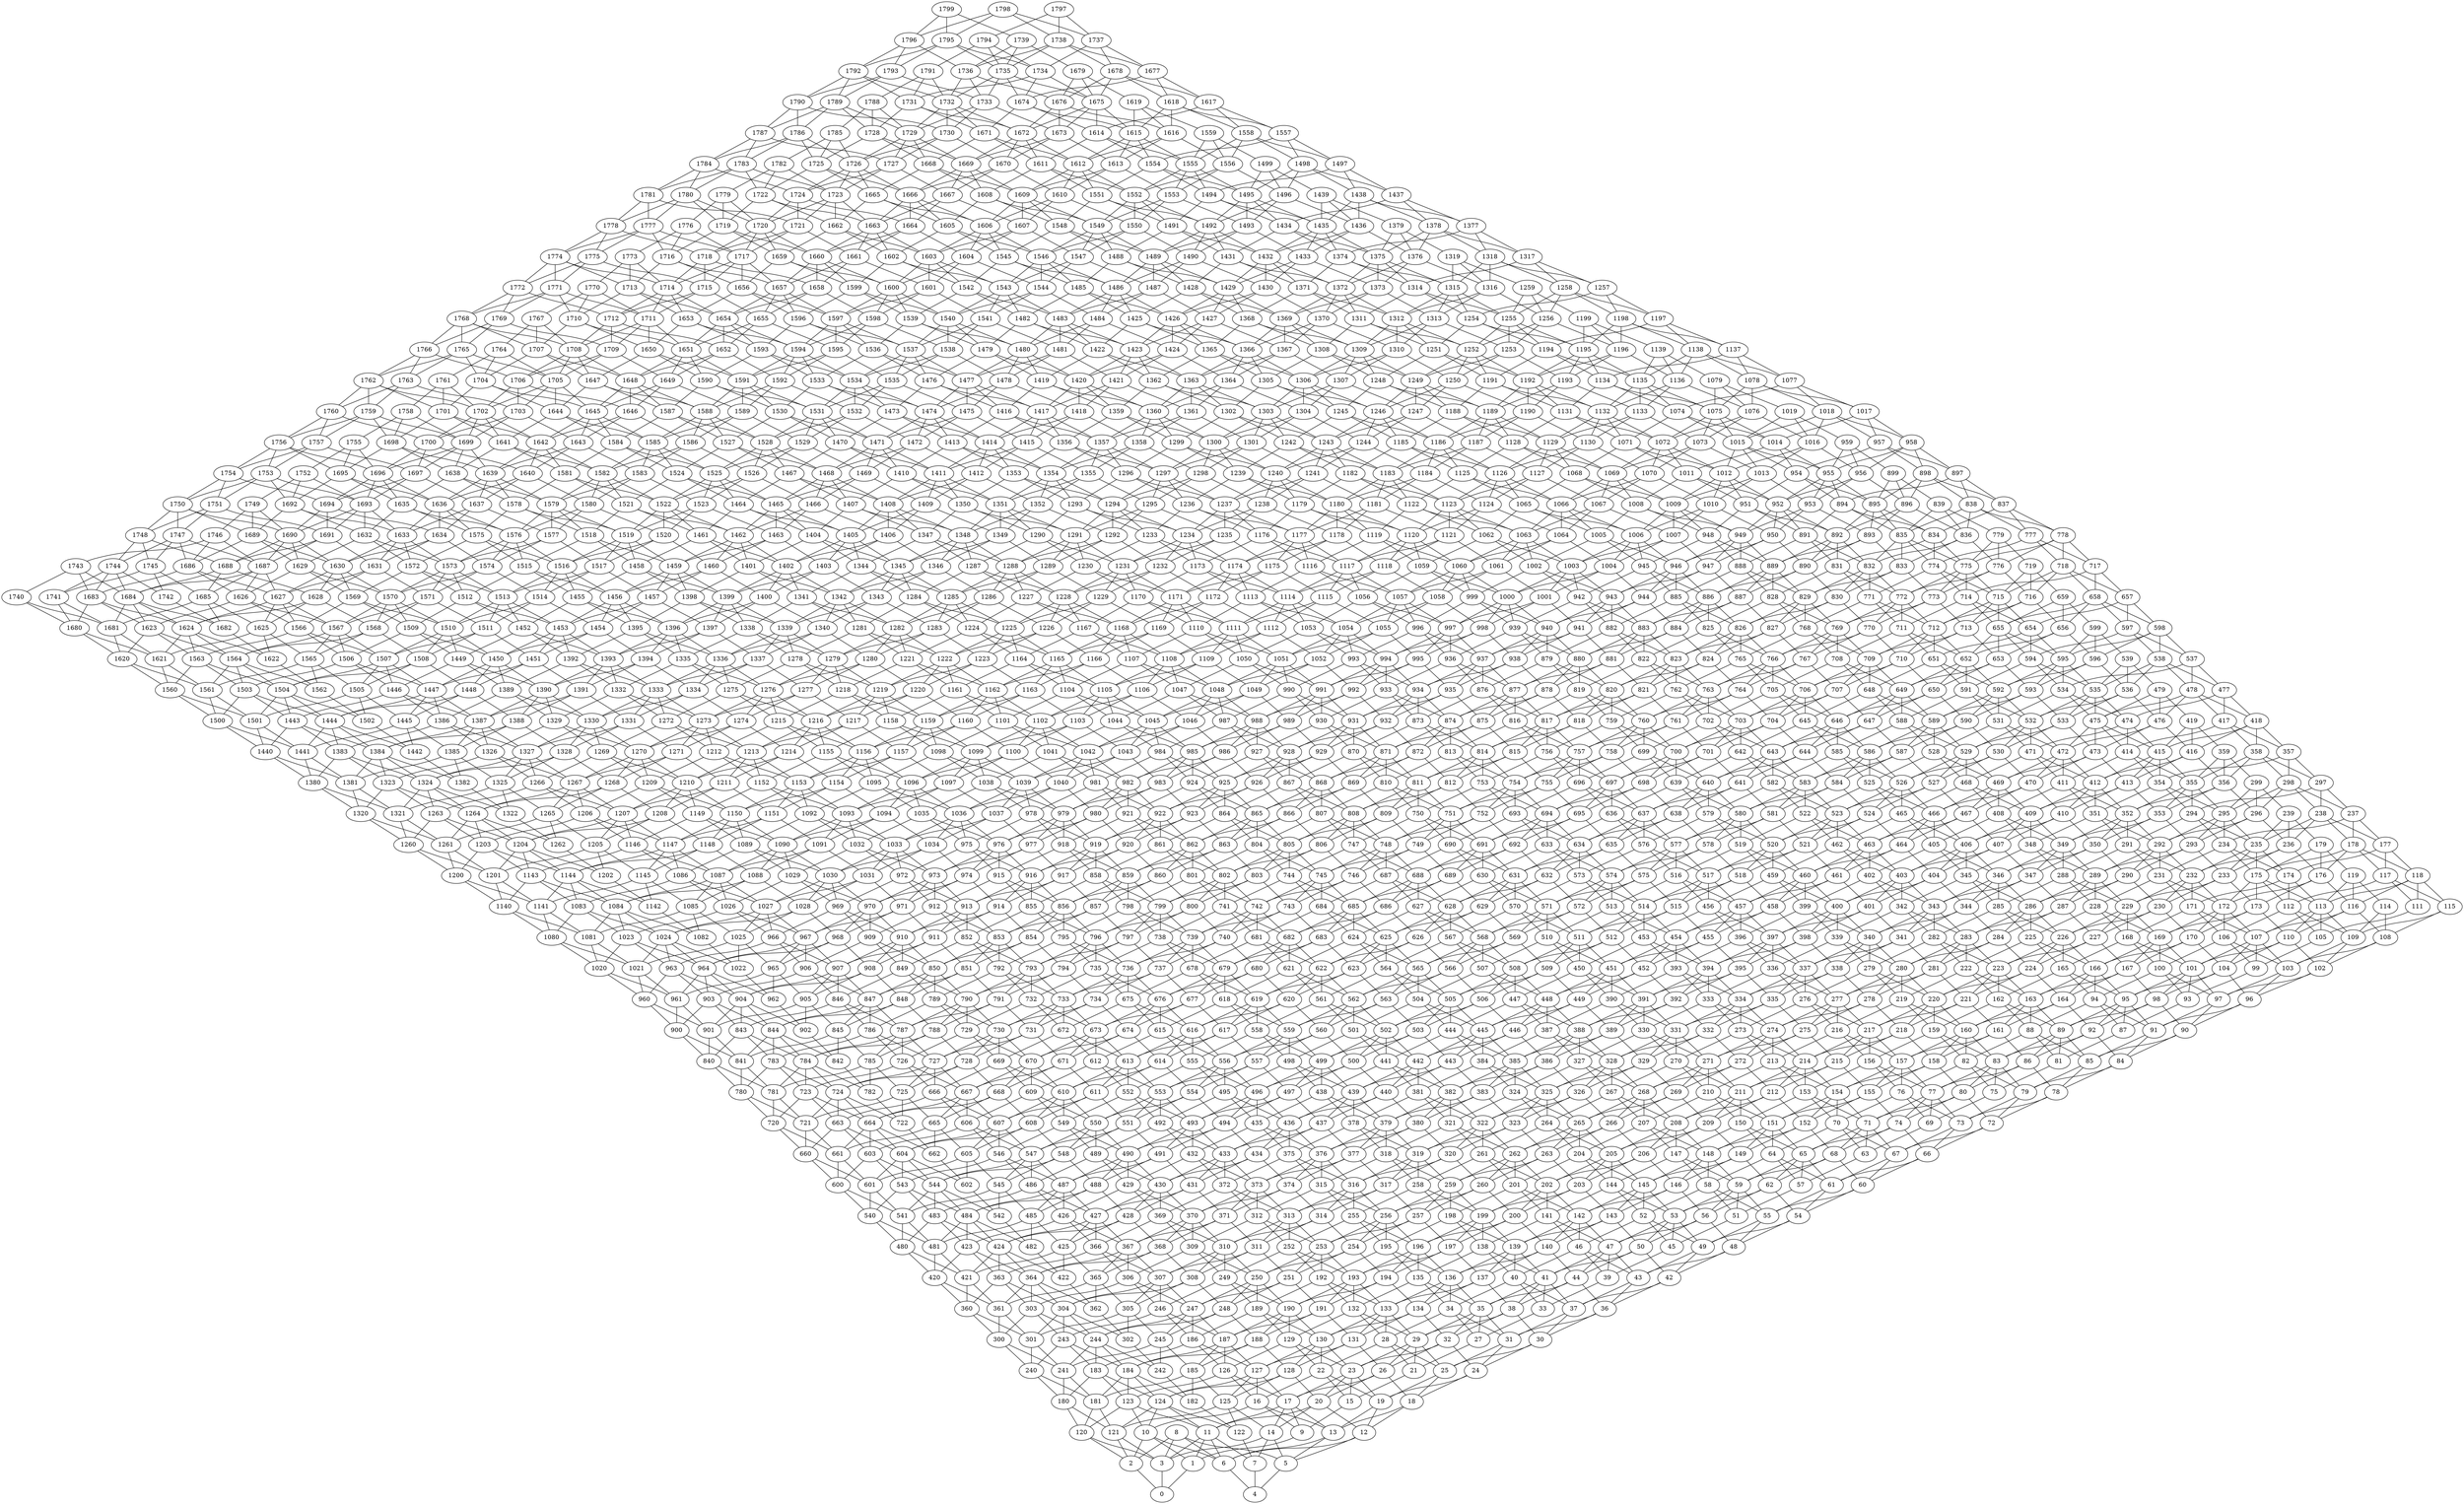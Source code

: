 graph G {
0;

1;

2;

3;

4;

5;

6;

7;

8;

9;

10;

11;

12;

13;

14;

15;

16;

17;

18;

19;

20;

21;

22;

23;

24;

25;

26;

27;

28;

29;

30;

31;

32;

33;

34;

35;

36;

37;

38;

39;

40;

41;

42;

43;

44;

45;

46;

47;

48;

49;

50;

51;

52;

53;

54;

55;

56;

57;

58;

59;

60;

61;

62;

63;

64;

65;

66;

67;

68;

69;

70;

71;

72;

73;

74;

75;

76;

77;

78;

79;

80;

81;

82;

83;

84;

85;

86;

87;

88;

89;

90;

91;

92;

93;

94;

95;

96;

97;

98;

99;

100;

101;

102;

103;

104;

105;

106;

107;

108;

109;

110;

111;

112;

113;

114;

115;

116;

117;

118;

119;

120;

121;

122;

123;

124;

125;

126;

127;

128;

129;

130;

131;

132;

133;

134;

135;

136;

137;

138;

139;

140;

141;

142;

143;

144;

145;

146;

147;

148;

149;

150;

151;

152;

153;

154;

155;

156;

157;

158;

159;

160;

161;

162;

163;

164;

165;

166;

167;

168;

169;

170;

171;

172;

173;

174;

175;

176;

177;

178;

179;

180;

181;

182;

183;

184;

185;

186;

187;

188;

189;

190;

191;

192;

193;

194;

195;

196;

197;

198;

199;

200;

201;

202;

203;

204;

205;

206;

207;

208;

209;

210;

211;

212;

213;

214;

215;

216;

217;

218;

219;

220;

221;

222;

223;

224;

225;

226;

227;

228;

229;

230;

231;

232;

233;

234;

235;

236;

237;

238;

239;

240;

241;

242;

243;

244;

245;

246;

247;

248;

249;

250;

251;

252;

253;

254;

255;

256;

257;

258;

259;

260;

261;

262;

263;

264;

265;

266;

267;

268;

269;

270;

271;

272;

273;

274;

275;

276;

277;

278;

279;

280;

281;

282;

283;

284;

285;

286;

287;

288;

289;

290;

291;

292;

293;

294;

295;

296;

297;

298;

299;

300;

301;

302;

303;

304;

305;

306;

307;

308;

309;

310;

311;

312;

313;

314;

315;

316;

317;

318;

319;

320;

321;

322;

323;

324;

325;

326;

327;

328;

329;

330;

331;

332;

333;

334;

335;

336;

337;

338;

339;

340;

341;

342;

343;

344;

345;

346;

347;

348;

349;

350;

351;

352;

353;

354;

355;

356;

357;

358;

359;

360;

361;

362;

363;

364;

365;

366;

367;

368;

369;

370;

371;

372;

373;

374;

375;

376;

377;

378;

379;

380;

381;

382;

383;

384;

385;

386;

387;

388;

389;

390;

391;

392;

393;

394;

395;

396;

397;

398;

399;

400;

401;

402;

403;

404;

405;

406;

407;

408;

409;

410;

411;

412;

413;

414;

415;

416;

417;

418;

419;

420;

421;

422;

423;

424;

425;

426;

427;

428;

429;

430;

431;

432;

433;

434;

435;

436;

437;

438;

439;

440;

441;

442;

443;

444;

445;

446;

447;

448;

449;

450;

451;

452;

453;

454;

455;

456;

457;

458;

459;

460;

461;

462;

463;

464;

465;

466;

467;

468;

469;

470;

471;

472;

473;

474;

475;

476;

477;

478;

479;

480;

481;

482;

483;

484;

485;

486;

487;

488;

489;

490;

491;

492;

493;

494;

495;

496;

497;

498;

499;

500;

501;

502;

503;

504;

505;

506;

507;

508;

509;

510;

511;

512;

513;

514;

515;

516;

517;

518;

519;

520;

521;

522;

523;

524;

525;

526;

527;

528;

529;

530;

531;

532;

533;

534;

535;

536;

537;

538;

539;

540;

541;

542;

543;

544;

545;

546;

547;

548;

549;

550;

551;

552;

553;

554;

555;

556;

557;

558;

559;

560;

561;

562;

563;

564;

565;

566;

567;

568;

569;

570;

571;

572;

573;

574;

575;

576;

577;

578;

579;

580;

581;

582;

583;

584;

585;

586;

587;

588;

589;

590;

591;

592;

593;

594;

595;

596;

597;

598;

599;

600;

601;

602;

603;

604;

605;

606;

607;

608;

609;

610;

611;

612;

613;

614;

615;

616;

617;

618;

619;

620;

621;

622;

623;

624;

625;

626;

627;

628;

629;

630;

631;

632;

633;

634;

635;

636;

637;

638;

639;

640;

641;

642;

643;

644;

645;

646;

647;

648;

649;

650;

651;

652;

653;

654;

655;

656;

657;

658;

659;

660;

661;

662;

663;

664;

665;

666;

667;

668;

669;

670;

671;

672;

673;

674;

675;

676;

677;

678;

679;

680;

681;

682;

683;

684;

685;

686;

687;

688;

689;

690;

691;

692;

693;

694;

695;

696;

697;

698;

699;

700;

701;

702;

703;

704;

705;

706;

707;

708;

709;

710;

711;

712;

713;

714;

715;

716;

717;

718;

719;

720;

721;

722;

723;

724;

725;

726;

727;

728;

729;

730;

731;

732;

733;

734;

735;

736;

737;

738;

739;

740;

741;

742;

743;

744;

745;

746;

747;

748;

749;

750;

751;

752;

753;

754;

755;

756;

757;

758;

759;

760;

761;

762;

763;

764;

765;

766;

767;

768;

769;

770;

771;

772;

773;

774;

775;

776;

777;

778;

779;

780;

781;

782;

783;

784;

785;

786;

787;

788;

789;

790;

791;

792;

793;

794;

795;

796;

797;

798;

799;

800;

801;

802;

803;

804;

805;

806;

807;

808;

809;

810;

811;

812;

813;

814;

815;

816;

817;

818;

819;

820;

821;

822;

823;

824;

825;

826;

827;

828;

829;

830;

831;

832;

833;

834;

835;

836;

837;

838;

839;

840;

841;

842;

843;

844;

845;

846;

847;

848;

849;

850;

851;

852;

853;

854;

855;

856;

857;

858;

859;

860;

861;

862;

863;

864;

865;

866;

867;

868;

869;

870;

871;

872;

873;

874;

875;

876;

877;

878;

879;

880;

881;

882;

883;

884;

885;

886;

887;

888;

889;

890;

891;

892;

893;

894;

895;

896;

897;

898;

899;

900;

901;

902;

903;

904;

905;

906;

907;

908;

909;

910;

911;

912;

913;

914;

915;

916;

917;

918;

919;

920;

921;

922;

923;

924;

925;

926;

927;

928;

929;

930;

931;

932;

933;

934;

935;

936;

937;

938;

939;

940;

941;

942;

943;

944;

945;

946;

947;

948;

949;

950;

951;

952;

953;

954;

955;

956;

957;

958;

959;

960;

961;

962;

963;

964;

965;

966;

967;

968;

969;

970;

971;

972;

973;

974;

975;

976;

977;

978;

979;

980;

981;

982;

983;

984;

985;

986;

987;

988;

989;

990;

991;

992;

993;

994;

995;

996;

997;

998;

999;

1000;

1001;

1002;

1003;

1004;

1005;

1006;

1007;

1008;

1009;

1010;

1011;

1012;

1013;

1014;

1015;

1016;

1017;

1018;

1019;

1020;

1021;

1022;

1023;

1024;

1025;

1026;

1027;

1028;

1029;

1030;

1031;

1032;

1033;

1034;

1035;

1036;

1037;

1038;

1039;

1040;

1041;

1042;

1043;

1044;

1045;

1046;

1047;

1048;

1049;

1050;

1051;

1052;

1053;

1054;

1055;

1056;

1057;

1058;

1059;

1060;

1061;

1062;

1063;

1064;

1065;

1066;

1067;

1068;

1069;

1070;

1071;

1072;

1073;

1074;

1075;

1076;

1077;

1078;

1079;

1080;

1081;

1082;

1083;

1084;

1085;

1086;

1087;

1088;

1089;

1090;

1091;

1092;

1093;

1094;

1095;

1096;

1097;

1098;

1099;

1100;

1101;

1102;

1103;

1104;

1105;

1106;

1107;

1108;

1109;

1110;

1111;

1112;

1113;

1114;

1115;

1116;

1117;

1118;

1119;

1120;

1121;

1122;

1123;

1124;

1125;

1126;

1127;

1128;

1129;

1130;

1131;

1132;

1133;

1134;

1135;

1136;

1137;

1138;

1139;

1140;

1141;

1142;

1143;

1144;

1145;

1146;

1147;

1148;

1149;

1150;

1151;

1152;

1153;

1154;

1155;

1156;

1157;

1158;

1159;

1160;

1161;

1162;

1163;

1164;

1165;

1166;

1167;

1168;

1169;

1170;

1171;

1172;

1173;

1174;

1175;

1176;

1177;

1178;

1179;

1180;

1181;

1182;

1183;

1184;

1185;

1186;

1187;

1188;

1189;

1190;

1191;

1192;

1193;

1194;

1195;

1196;

1197;

1198;

1199;

1200;

1201;

1202;

1203;

1204;

1205;

1206;

1207;

1208;

1209;

1210;

1211;

1212;

1213;

1214;

1215;

1216;

1217;

1218;

1219;

1220;

1221;

1222;

1223;

1224;

1225;

1226;

1227;

1228;

1229;

1230;

1231;

1232;

1233;

1234;

1235;

1236;

1237;

1238;

1239;

1240;

1241;

1242;

1243;

1244;

1245;

1246;

1247;

1248;

1249;

1250;

1251;

1252;

1253;

1254;

1255;

1256;

1257;

1258;

1259;

1260;

1261;

1262;

1263;

1264;

1265;

1266;

1267;

1268;

1269;

1270;

1271;

1272;

1273;

1274;

1275;

1276;

1277;

1278;

1279;

1280;

1281;

1282;

1283;

1284;

1285;

1286;

1287;

1288;

1289;

1290;

1291;

1292;

1293;

1294;

1295;

1296;

1297;

1298;

1299;

1300;

1301;

1302;

1303;

1304;

1305;

1306;

1307;

1308;

1309;

1310;

1311;

1312;

1313;

1314;

1315;

1316;

1317;

1318;

1319;

1320;

1321;

1322;

1323;

1324;

1325;

1326;

1327;

1328;

1329;

1330;

1331;

1332;

1333;

1334;

1335;

1336;

1337;

1338;

1339;

1340;

1341;

1342;

1343;

1344;

1345;

1346;

1347;

1348;

1349;

1350;

1351;

1352;

1353;

1354;

1355;

1356;

1357;

1358;

1359;

1360;

1361;

1362;

1363;

1364;

1365;

1366;

1367;

1368;

1369;

1370;

1371;

1372;

1373;

1374;

1375;

1376;

1377;

1378;

1379;

1380;

1381;

1382;

1383;

1384;

1385;

1386;

1387;

1388;

1389;

1390;

1391;

1392;

1393;

1394;

1395;

1396;

1397;

1398;

1399;

1400;

1401;

1402;

1403;

1404;

1405;

1406;

1407;

1408;

1409;

1410;

1411;

1412;

1413;

1414;

1415;

1416;

1417;

1418;

1419;

1420;

1421;

1422;

1423;

1424;

1425;

1426;

1427;

1428;

1429;

1430;

1431;

1432;

1433;

1434;

1435;

1436;

1437;

1438;

1439;

1440;

1441;

1442;

1443;

1444;

1445;

1446;

1447;

1448;

1449;

1450;

1451;

1452;

1453;

1454;

1455;

1456;

1457;

1458;

1459;

1460;

1461;

1462;

1463;

1464;

1465;

1466;

1467;

1468;

1469;

1470;

1471;

1472;

1473;

1474;

1475;

1476;

1477;

1478;

1479;

1480;

1481;

1482;

1483;

1484;

1485;

1486;

1487;

1488;

1489;

1490;

1491;

1492;

1493;

1494;

1495;

1496;

1497;

1498;

1499;

1500;

1501;

1502;

1503;

1504;

1505;

1506;

1507;

1508;

1509;

1510;

1511;

1512;

1513;

1514;

1515;

1516;

1517;

1518;

1519;

1520;

1521;

1522;

1523;

1524;

1525;

1526;

1527;

1528;

1529;

1530;

1531;

1532;

1533;

1534;

1535;

1536;

1537;

1538;

1539;

1540;

1541;

1542;

1543;

1544;

1545;

1546;

1547;

1548;

1549;

1550;

1551;

1552;

1553;

1554;

1555;

1556;

1557;

1558;

1559;

1560;

1561;

1562;

1563;

1564;

1565;

1566;

1567;

1568;

1569;

1570;

1571;

1572;

1573;

1574;

1575;

1576;

1577;

1578;

1579;

1580;

1581;

1582;

1583;

1584;

1585;

1586;

1587;

1588;

1589;

1590;

1591;

1592;

1593;

1594;

1595;

1596;

1597;

1598;

1599;

1600;

1601;

1602;

1603;

1604;

1605;

1606;

1607;

1608;

1609;

1610;

1611;

1612;

1613;

1614;

1615;

1616;

1617;

1618;

1619;

1620;

1621;

1622;

1623;

1624;

1625;

1626;

1627;

1628;

1629;

1630;

1631;

1632;

1633;

1634;

1635;

1636;

1637;

1638;

1639;

1640;

1641;

1642;

1643;

1644;

1645;

1646;

1647;

1648;

1649;

1650;

1651;

1652;

1653;

1654;

1655;

1656;

1657;

1658;

1659;

1660;

1661;

1662;

1663;

1664;

1665;

1666;

1667;

1668;

1669;

1670;

1671;

1672;

1673;

1674;

1675;

1676;

1677;

1678;

1679;

1680;

1681;

1682;

1683;

1684;

1685;

1686;

1687;

1688;

1689;

1690;

1691;

1692;

1693;

1694;

1695;

1696;

1697;

1698;

1699;

1700;

1701;

1702;

1703;

1704;

1705;

1706;

1707;

1708;

1709;

1710;

1711;

1712;

1713;

1714;

1715;

1716;

1717;

1718;

1719;

1720;

1721;

1722;

1723;

1724;

1725;

1726;

1727;

1728;

1729;

1730;

1731;

1732;

1733;

1734;

1735;

1736;

1737;

1738;

1739;

1740;

1741;

1742;

1743;

1744;

1745;

1746;

1747;

1748;

1749;

1750;

1751;

1752;

1753;

1754;

1755;

1756;

1757;

1758;

1759;

1760;

1761;

1762;

1763;

1764;

1765;

1766;

1767;

1768;

1769;

1770;

1771;

1772;

1773;

1774;

1775;

1776;

1777;

1778;

1779;

1780;

1781;

1782;

1783;

1784;

1785;

1786;

1787;

1788;

1789;

1790;

1791;

1792;

1793;

1794;

1795;

1796;

1797;

1798;

1799;

1 -- 0;

2 -- 0;

3 -- 0;

5 -- 4;

6 -- 4;

7 -- 4;

8 -- 2;

8 -- 3;

8 -- 5;

8 -- 6;

9 -- 1;

10 -- 1;

10 -- 2;

10 -- 6;

11 -- 1;

11 -- 3;

11 -- 6;

11 -- 7;

12 -- 5;

12 -- 6;

13 -- 5;

13 -- 6;

14 -- 3;

14 -- 5;

14 -- 7;

15 -- 9;

16 -- 9;

16 -- 10;

16 -- 13;

17 -- 9;

17 -- 11;

17 -- 13;

17 -- 14;

18 -- 12;

18 -- 13;

19 -- 12;

19 -- 13;

20 -- 11;

20 -- 12;

20 -- 14;

21 -- 15;

22 -- 15;

22 -- 16;

22 -- 19;

23 -- 15;

23 -- 17;

23 -- 19;

23 -- 20;

24 -- 18;

24 -- 19;

25 -- 18;

25 -- 19;

26 -- 17;

26 -- 18;

26 -- 20;

27 -- 21;

28 -- 21;

28 -- 22;

28 -- 25;

29 -- 21;

29 -- 23;

29 -- 25;

29 -- 26;

30 -- 24;

30 -- 25;

31 -- 24;

31 -- 25;

32 -- 23;

32 -- 24;

32 -- 26;

33 -- 27;

34 -- 27;

34 -- 28;

34 -- 31;

35 -- 27;

35 -- 29;

35 -- 31;

35 -- 32;

36 -- 30;

36 -- 31;

37 -- 30;

37 -- 31;

38 -- 29;

38 -- 30;

38 -- 32;

39 -- 33;

40 -- 33;

40 -- 34;

40 -- 37;

41 -- 33;

41 -- 35;

41 -- 37;

41 -- 38;

42 -- 36;

42 -- 37;

43 -- 36;

43 -- 37;

44 -- 35;

44 -- 36;

44 -- 38;

45 -- 39;

46 -- 39;

46 -- 40;

46 -- 43;

47 -- 39;

47 -- 41;

47 -- 43;

47 -- 44;

48 -- 42;

48 -- 43;

49 -- 42;

49 -- 43;

50 -- 41;

50 -- 42;

50 -- 44;

51 -- 45;

52 -- 45;

52 -- 46;

52 -- 49;

53 -- 45;

53 -- 47;

53 -- 49;

53 -- 50;

54 -- 48;

54 -- 49;

55 -- 48;

55 -- 49;

56 -- 47;

56 -- 48;

56 -- 50;

57 -- 51;

58 -- 51;

58 -- 52;

58 -- 55;

59 -- 51;

59 -- 53;

59 -- 55;

59 -- 56;

60 -- 54;

60 -- 55;

61 -- 54;

61 -- 55;

62 -- 53;

62 -- 54;

62 -- 56;

63 -- 57;

64 -- 57;

64 -- 58;

64 -- 61;

65 -- 57;

65 -- 59;

65 -- 61;

65 -- 62;

66 -- 60;

66 -- 61;

67 -- 60;

67 -- 61;

68 -- 59;

68 -- 60;

68 -- 62;

69 -- 63;

70 -- 63;

70 -- 64;

70 -- 67;

71 -- 63;

71 -- 65;

71 -- 67;

71 -- 68;

72 -- 66;

72 -- 67;

73 -- 66;

73 -- 67;

74 -- 65;

74 -- 66;

74 -- 68;

75 -- 69;

76 -- 69;

76 -- 70;

76 -- 73;

77 -- 69;

77 -- 71;

77 -- 73;

77 -- 74;

78 -- 72;

78 -- 73;

79 -- 72;

79 -- 73;

80 -- 71;

80 -- 72;

80 -- 74;

81 -- 75;

82 -- 75;

82 -- 76;

82 -- 79;

83 -- 75;

83 -- 77;

83 -- 79;

83 -- 80;

84 -- 78;

84 -- 79;

85 -- 78;

85 -- 79;

86 -- 77;

86 -- 78;

86 -- 80;

87 -- 81;

88 -- 81;

88 -- 82;

88 -- 85;

89 -- 81;

89 -- 83;

89 -- 85;

89 -- 86;

90 -- 84;

90 -- 85;

91 -- 84;

91 -- 85;

92 -- 83;

92 -- 84;

92 -- 86;

93 -- 87;

94 -- 87;

94 -- 88;

94 -- 91;

95 -- 87;

95 -- 89;

95 -- 91;

95 -- 92;

96 -- 90;

96 -- 91;

97 -- 90;

97 -- 91;

98 -- 89;

98 -- 90;

98 -- 92;

99 -- 93;

100 -- 93;

100 -- 94;

100 -- 97;

101 -- 93;

101 -- 95;

101 -- 97;

101 -- 98;

102 -- 96;

102 -- 97;

103 -- 96;

103 -- 97;

104 -- 95;

104 -- 96;

104 -- 98;

105 -- 99;

106 -- 99;

106 -- 100;

106 -- 103;

107 -- 99;

107 -- 101;

107 -- 103;

107 -- 104;

108 -- 102;

108 -- 103;

109 -- 102;

109 -- 103;

110 -- 101;

110 -- 102;

110 -- 104;

111 -- 105;

112 -- 105;

112 -- 106;

112 -- 109;

113 -- 105;

113 -- 107;

113 -- 109;

113 -- 110;

114 -- 108;

114 -- 109;

115 -- 108;

115 -- 109;

116 -- 107;

116 -- 108;

116 -- 110;

117 -- 111;

117 -- 112;

117 -- 115;

118 -- 111;

118 -- 113;

118 -- 115;

118 -- 116;

119 -- 113;

119 -- 114;

119 -- 116;

120 -- 2;

120 -- 3;

121 -- 2;

121 -- 3;

122 -- 7;

123 -- 10;

123 -- 11;

123 -- 120;

124 -- 10;

124 -- 11;

124 -- 121;

124 -- 122;

125 -- 14;

125 -- 121;

125 -- 122;

126 -- 16;

126 -- 17;

126 -- 123;

127 -- 16;

127 -- 17;

127 -- 124;

127 -- 125;

128 -- 20;

128 -- 124;

128 -- 125;

129 -- 22;

129 -- 23;

129 -- 126;

130 -- 22;

130 -- 23;

130 -- 127;

130 -- 128;

131 -- 26;

131 -- 127;

131 -- 128;

132 -- 28;

132 -- 29;

132 -- 129;

133 -- 28;

133 -- 29;

133 -- 130;

133 -- 131;

134 -- 32;

134 -- 130;

134 -- 131;

135 -- 34;

135 -- 35;

135 -- 132;

136 -- 34;

136 -- 35;

136 -- 133;

136 -- 134;

137 -- 38;

137 -- 133;

137 -- 134;

138 -- 40;

138 -- 41;

138 -- 135;

139 -- 40;

139 -- 41;

139 -- 136;

139 -- 137;

140 -- 44;

140 -- 136;

140 -- 137;

141 -- 46;

141 -- 47;

141 -- 138;

142 -- 46;

142 -- 47;

142 -- 139;

142 -- 140;

143 -- 50;

143 -- 139;

143 -- 140;

144 -- 52;

144 -- 53;

144 -- 141;

145 -- 52;

145 -- 53;

145 -- 142;

145 -- 143;

146 -- 56;

146 -- 142;

146 -- 143;

147 -- 58;

147 -- 59;

147 -- 144;

148 -- 58;

148 -- 59;

148 -- 145;

148 -- 146;

149 -- 62;

149 -- 145;

149 -- 146;

150 -- 64;

150 -- 65;

150 -- 147;

151 -- 64;

151 -- 65;

151 -- 148;

151 -- 149;

152 -- 68;

152 -- 148;

152 -- 149;

153 -- 70;

153 -- 71;

153 -- 150;

154 -- 70;

154 -- 71;

154 -- 151;

154 -- 152;

155 -- 74;

155 -- 151;

155 -- 152;

156 -- 76;

156 -- 77;

156 -- 153;

157 -- 76;

157 -- 77;

157 -- 154;

157 -- 155;

158 -- 80;

158 -- 154;

158 -- 155;

159 -- 82;

159 -- 83;

159 -- 156;

160 -- 82;

160 -- 83;

160 -- 157;

160 -- 158;

161 -- 86;

161 -- 157;

161 -- 158;

162 -- 88;

162 -- 89;

162 -- 159;

163 -- 88;

163 -- 89;

163 -- 160;

163 -- 161;

164 -- 92;

164 -- 160;

164 -- 161;

165 -- 94;

165 -- 95;

165 -- 162;

166 -- 94;

166 -- 95;

166 -- 163;

166 -- 164;

167 -- 98;

167 -- 163;

167 -- 164;

168 -- 100;

168 -- 101;

168 -- 165;

169 -- 100;

169 -- 101;

169 -- 166;

169 -- 167;

170 -- 104;

170 -- 166;

170 -- 167;

171 -- 106;

171 -- 107;

171 -- 168;

172 -- 106;

172 -- 107;

172 -- 169;

172 -- 170;

173 -- 110;

173 -- 169;

173 -- 170;

174 -- 112;

174 -- 113;

174 -- 171;

175 -- 112;

175 -- 113;

175 -- 172;

175 -- 173;

176 -- 116;

176 -- 172;

176 -- 173;

177 -- 117;

177 -- 118;

177 -- 174;

178 -- 117;

178 -- 118;

178 -- 175;

178 -- 176;

179 -- 119;

179 -- 175;

179 -- 176;

180 -- 120;

180 -- 121;

181 -- 120;

181 -- 121;

182 -- 122;

183 -- 123;

183 -- 124;

183 -- 180;

184 -- 123;

184 -- 124;

184 -- 181;

184 -- 182;

185 -- 125;

185 -- 181;

185 -- 182;

186 -- 126;

186 -- 127;

186 -- 183;

187 -- 126;

187 -- 127;

187 -- 184;

187 -- 185;

188 -- 128;

188 -- 184;

188 -- 185;

189 -- 129;

189 -- 130;

189 -- 186;

190 -- 129;

190 -- 130;

190 -- 187;

190 -- 188;

191 -- 131;

191 -- 187;

191 -- 188;

192 -- 132;

192 -- 133;

192 -- 189;

193 -- 132;

193 -- 133;

193 -- 190;

193 -- 191;

194 -- 134;

194 -- 190;

194 -- 191;

195 -- 135;

195 -- 136;

195 -- 192;

196 -- 135;

196 -- 136;

196 -- 193;

196 -- 194;

197 -- 137;

197 -- 193;

197 -- 194;

198 -- 138;

198 -- 139;

198 -- 195;

199 -- 138;

199 -- 139;

199 -- 196;

199 -- 197;

200 -- 140;

200 -- 196;

200 -- 197;

201 -- 141;

201 -- 142;

201 -- 198;

202 -- 141;

202 -- 142;

202 -- 199;

202 -- 200;

203 -- 143;

203 -- 199;

203 -- 200;

204 -- 144;

204 -- 145;

204 -- 201;

205 -- 144;

205 -- 145;

205 -- 202;

205 -- 203;

206 -- 146;

206 -- 202;

206 -- 203;

207 -- 147;

207 -- 148;

207 -- 204;

208 -- 147;

208 -- 148;

208 -- 205;

208 -- 206;

209 -- 149;

209 -- 205;

209 -- 206;

210 -- 150;

210 -- 151;

210 -- 207;

211 -- 150;

211 -- 151;

211 -- 208;

211 -- 209;

212 -- 152;

212 -- 208;

212 -- 209;

213 -- 153;

213 -- 154;

213 -- 210;

214 -- 153;

214 -- 154;

214 -- 211;

214 -- 212;

215 -- 155;

215 -- 211;

215 -- 212;

216 -- 156;

216 -- 157;

216 -- 213;

217 -- 156;

217 -- 157;

217 -- 214;

217 -- 215;

218 -- 158;

218 -- 214;

218 -- 215;

219 -- 159;

219 -- 160;

219 -- 216;

220 -- 159;

220 -- 160;

220 -- 217;

220 -- 218;

221 -- 161;

221 -- 217;

221 -- 218;

222 -- 162;

222 -- 163;

222 -- 219;

223 -- 162;

223 -- 163;

223 -- 220;

223 -- 221;

224 -- 164;

224 -- 220;

224 -- 221;

225 -- 165;

225 -- 166;

225 -- 222;

226 -- 165;

226 -- 166;

226 -- 223;

226 -- 224;

227 -- 167;

227 -- 223;

227 -- 224;

228 -- 168;

228 -- 169;

228 -- 225;

229 -- 168;

229 -- 169;

229 -- 226;

229 -- 227;

230 -- 170;

230 -- 226;

230 -- 227;

231 -- 171;

231 -- 172;

231 -- 228;

232 -- 171;

232 -- 172;

232 -- 229;

232 -- 230;

233 -- 173;

233 -- 229;

233 -- 230;

234 -- 174;

234 -- 175;

234 -- 231;

235 -- 174;

235 -- 175;

235 -- 232;

235 -- 233;

236 -- 176;

236 -- 232;

236 -- 233;

237 -- 177;

237 -- 178;

237 -- 234;

238 -- 177;

238 -- 178;

238 -- 235;

238 -- 236;

239 -- 179;

239 -- 235;

239 -- 236;

240 -- 180;

240 -- 181;

241 -- 180;

241 -- 181;

242 -- 182;

243 -- 183;

243 -- 184;

243 -- 240;

244 -- 183;

244 -- 184;

244 -- 241;

244 -- 242;

245 -- 185;

245 -- 241;

245 -- 242;

246 -- 186;

246 -- 187;

246 -- 243;

247 -- 186;

247 -- 187;

247 -- 244;

247 -- 245;

248 -- 188;

248 -- 244;

248 -- 245;

249 -- 189;

249 -- 190;

249 -- 246;

250 -- 189;

250 -- 190;

250 -- 247;

250 -- 248;

251 -- 191;

251 -- 247;

251 -- 248;

252 -- 192;

252 -- 193;

252 -- 249;

253 -- 192;

253 -- 193;

253 -- 250;

253 -- 251;

254 -- 194;

254 -- 250;

254 -- 251;

255 -- 195;

255 -- 196;

255 -- 252;

256 -- 195;

256 -- 196;

256 -- 253;

256 -- 254;

257 -- 197;

257 -- 253;

257 -- 254;

258 -- 198;

258 -- 199;

258 -- 255;

259 -- 198;

259 -- 199;

259 -- 256;

259 -- 257;

260 -- 200;

260 -- 256;

260 -- 257;

261 -- 201;

261 -- 202;

261 -- 258;

262 -- 201;

262 -- 202;

262 -- 259;

262 -- 260;

263 -- 203;

263 -- 259;

263 -- 260;

264 -- 204;

264 -- 205;

264 -- 261;

265 -- 204;

265 -- 205;

265 -- 262;

265 -- 263;

266 -- 206;

266 -- 262;

266 -- 263;

267 -- 207;

267 -- 208;

267 -- 264;

268 -- 207;

268 -- 208;

268 -- 265;

268 -- 266;

269 -- 209;

269 -- 265;

269 -- 266;

270 -- 210;

270 -- 211;

270 -- 267;

271 -- 210;

271 -- 211;

271 -- 268;

271 -- 269;

272 -- 212;

272 -- 268;

272 -- 269;

273 -- 213;

273 -- 214;

273 -- 270;

274 -- 213;

274 -- 214;

274 -- 271;

274 -- 272;

275 -- 215;

275 -- 271;

275 -- 272;

276 -- 216;

276 -- 217;

276 -- 273;

277 -- 216;

277 -- 217;

277 -- 274;

277 -- 275;

278 -- 218;

278 -- 274;

278 -- 275;

279 -- 219;

279 -- 220;

279 -- 276;

280 -- 219;

280 -- 220;

280 -- 277;

280 -- 278;

281 -- 221;

281 -- 277;

281 -- 278;

282 -- 222;

282 -- 223;

282 -- 279;

283 -- 222;

283 -- 223;

283 -- 280;

283 -- 281;

284 -- 224;

284 -- 280;

284 -- 281;

285 -- 225;

285 -- 226;

285 -- 282;

286 -- 225;

286 -- 226;

286 -- 283;

286 -- 284;

287 -- 227;

287 -- 283;

287 -- 284;

288 -- 228;

288 -- 229;

288 -- 285;

289 -- 228;

289 -- 229;

289 -- 286;

289 -- 287;

290 -- 230;

290 -- 286;

290 -- 287;

291 -- 231;

291 -- 232;

291 -- 288;

292 -- 231;

292 -- 232;

292 -- 289;

292 -- 290;

293 -- 233;

293 -- 289;

293 -- 290;

294 -- 234;

294 -- 235;

294 -- 291;

295 -- 234;

295 -- 235;

295 -- 292;

295 -- 293;

296 -- 236;

296 -- 292;

296 -- 293;

297 -- 237;

297 -- 238;

297 -- 294;

298 -- 237;

298 -- 238;

298 -- 295;

298 -- 296;

299 -- 239;

299 -- 295;

299 -- 296;

300 -- 240;

300 -- 241;

301 -- 240;

301 -- 241;

302 -- 242;

303 -- 243;

303 -- 244;

303 -- 300;

304 -- 243;

304 -- 244;

304 -- 301;

304 -- 302;

305 -- 245;

305 -- 301;

305 -- 302;

306 -- 246;

306 -- 247;

306 -- 303;

307 -- 246;

307 -- 247;

307 -- 304;

307 -- 305;

308 -- 248;

308 -- 304;

308 -- 305;

309 -- 249;

309 -- 250;

309 -- 306;

310 -- 249;

310 -- 250;

310 -- 307;

310 -- 308;

311 -- 251;

311 -- 307;

311 -- 308;

312 -- 252;

312 -- 253;

312 -- 309;

313 -- 252;

313 -- 253;

313 -- 310;

313 -- 311;

314 -- 254;

314 -- 310;

314 -- 311;

315 -- 255;

315 -- 256;

315 -- 312;

316 -- 255;

316 -- 256;

316 -- 313;

316 -- 314;

317 -- 257;

317 -- 313;

317 -- 314;

318 -- 258;

318 -- 259;

318 -- 315;

319 -- 258;

319 -- 259;

319 -- 316;

319 -- 317;

320 -- 260;

320 -- 316;

320 -- 317;

321 -- 261;

321 -- 262;

321 -- 318;

322 -- 261;

322 -- 262;

322 -- 319;

322 -- 320;

323 -- 263;

323 -- 319;

323 -- 320;

324 -- 264;

324 -- 265;

324 -- 321;

325 -- 264;

325 -- 265;

325 -- 322;

325 -- 323;

326 -- 266;

326 -- 322;

326 -- 323;

327 -- 267;

327 -- 268;

327 -- 324;

328 -- 267;

328 -- 268;

328 -- 325;

328 -- 326;

329 -- 269;

329 -- 325;

329 -- 326;

330 -- 270;

330 -- 271;

330 -- 327;

331 -- 270;

331 -- 271;

331 -- 328;

331 -- 329;

332 -- 272;

332 -- 328;

332 -- 329;

333 -- 273;

333 -- 274;

333 -- 330;

334 -- 273;

334 -- 274;

334 -- 331;

334 -- 332;

335 -- 275;

335 -- 331;

335 -- 332;

336 -- 276;

336 -- 277;

336 -- 333;

337 -- 276;

337 -- 277;

337 -- 334;

337 -- 335;

338 -- 278;

338 -- 334;

338 -- 335;

339 -- 279;

339 -- 280;

339 -- 336;

340 -- 279;

340 -- 280;

340 -- 337;

340 -- 338;

341 -- 281;

341 -- 337;

341 -- 338;

342 -- 282;

342 -- 283;

342 -- 339;

343 -- 282;

343 -- 283;

343 -- 340;

343 -- 341;

344 -- 284;

344 -- 340;

344 -- 341;

345 -- 285;

345 -- 286;

345 -- 342;

346 -- 285;

346 -- 286;

346 -- 343;

346 -- 344;

347 -- 287;

347 -- 343;

347 -- 344;

348 -- 288;

348 -- 289;

348 -- 345;

349 -- 288;

349 -- 289;

349 -- 346;

349 -- 347;

350 -- 290;

350 -- 346;

350 -- 347;

351 -- 291;

351 -- 292;

351 -- 348;

352 -- 291;

352 -- 292;

352 -- 349;

352 -- 350;

353 -- 293;

353 -- 349;

353 -- 350;

354 -- 294;

354 -- 295;

354 -- 351;

355 -- 294;

355 -- 295;

355 -- 352;

355 -- 353;

356 -- 296;

356 -- 352;

356 -- 353;

357 -- 297;

357 -- 298;

357 -- 354;

358 -- 297;

358 -- 298;

358 -- 355;

358 -- 356;

359 -- 299;

359 -- 355;

359 -- 356;

360 -- 300;

360 -- 301;

361 -- 300;

361 -- 301;

362 -- 302;

363 -- 303;

363 -- 304;

363 -- 360;

364 -- 303;

364 -- 304;

364 -- 361;

364 -- 362;

365 -- 305;

365 -- 361;

365 -- 362;

366 -- 306;

366 -- 307;

366 -- 363;

367 -- 306;

367 -- 307;

367 -- 364;

367 -- 365;

368 -- 308;

368 -- 364;

368 -- 365;

369 -- 309;

369 -- 310;

369 -- 366;

370 -- 309;

370 -- 310;

370 -- 367;

370 -- 368;

371 -- 311;

371 -- 367;

371 -- 368;

372 -- 312;

372 -- 313;

372 -- 369;

373 -- 312;

373 -- 313;

373 -- 370;

373 -- 371;

374 -- 314;

374 -- 370;

374 -- 371;

375 -- 315;

375 -- 316;

375 -- 372;

376 -- 315;

376 -- 316;

376 -- 373;

376 -- 374;

377 -- 317;

377 -- 373;

377 -- 374;

378 -- 318;

378 -- 319;

378 -- 375;

379 -- 318;

379 -- 319;

379 -- 376;

379 -- 377;

380 -- 320;

380 -- 376;

380 -- 377;

381 -- 321;

381 -- 322;

381 -- 378;

382 -- 321;

382 -- 322;

382 -- 379;

382 -- 380;

383 -- 323;

383 -- 379;

383 -- 380;

384 -- 324;

384 -- 325;

384 -- 381;

385 -- 324;

385 -- 325;

385 -- 382;

385 -- 383;

386 -- 326;

386 -- 382;

386 -- 383;

387 -- 327;

387 -- 328;

387 -- 384;

388 -- 327;

388 -- 328;

388 -- 385;

388 -- 386;

389 -- 329;

389 -- 385;

389 -- 386;

390 -- 330;

390 -- 331;

390 -- 387;

391 -- 330;

391 -- 331;

391 -- 388;

391 -- 389;

392 -- 332;

392 -- 388;

392 -- 389;

393 -- 333;

393 -- 334;

393 -- 390;

394 -- 333;

394 -- 334;

394 -- 391;

394 -- 392;

395 -- 335;

395 -- 391;

395 -- 392;

396 -- 336;

396 -- 337;

396 -- 393;

397 -- 336;

397 -- 337;

397 -- 394;

397 -- 395;

398 -- 338;

398 -- 394;

398 -- 395;

399 -- 339;

399 -- 340;

399 -- 396;

400 -- 339;

400 -- 340;

400 -- 397;

400 -- 398;

401 -- 341;

401 -- 397;

401 -- 398;

402 -- 342;

402 -- 343;

402 -- 399;

403 -- 342;

403 -- 343;

403 -- 400;

403 -- 401;

404 -- 344;

404 -- 400;

404 -- 401;

405 -- 345;

405 -- 346;

405 -- 402;

406 -- 345;

406 -- 346;

406 -- 403;

406 -- 404;

407 -- 347;

407 -- 403;

407 -- 404;

408 -- 348;

408 -- 349;

408 -- 405;

409 -- 348;

409 -- 349;

409 -- 406;

409 -- 407;

410 -- 350;

410 -- 406;

410 -- 407;

411 -- 351;

411 -- 352;

411 -- 408;

412 -- 351;

412 -- 352;

412 -- 409;

412 -- 410;

413 -- 353;

413 -- 409;

413 -- 410;

414 -- 354;

414 -- 355;

414 -- 411;

415 -- 354;

415 -- 355;

415 -- 412;

415 -- 413;

416 -- 356;

416 -- 412;

416 -- 413;

417 -- 357;

417 -- 358;

417 -- 414;

418 -- 357;

418 -- 358;

418 -- 415;

418 -- 416;

419 -- 359;

419 -- 415;

419 -- 416;

420 -- 360;

420 -- 361;

421 -- 360;

421 -- 361;

422 -- 362;

423 -- 363;

423 -- 364;

423 -- 420;

424 -- 363;

424 -- 364;

424 -- 421;

424 -- 422;

425 -- 365;

425 -- 421;

425 -- 422;

426 -- 366;

426 -- 367;

426 -- 423;

427 -- 366;

427 -- 367;

427 -- 424;

427 -- 425;

428 -- 368;

428 -- 424;

428 -- 425;

429 -- 369;

429 -- 370;

429 -- 426;

430 -- 369;

430 -- 370;

430 -- 427;

430 -- 428;

431 -- 371;

431 -- 427;

431 -- 428;

432 -- 372;

432 -- 373;

432 -- 429;

433 -- 372;

433 -- 373;

433 -- 430;

433 -- 431;

434 -- 374;

434 -- 430;

434 -- 431;

435 -- 375;

435 -- 376;

435 -- 432;

436 -- 375;

436 -- 376;

436 -- 433;

436 -- 434;

437 -- 377;

437 -- 433;

437 -- 434;

438 -- 378;

438 -- 379;

438 -- 435;

439 -- 378;

439 -- 379;

439 -- 436;

439 -- 437;

440 -- 380;

440 -- 436;

440 -- 437;

441 -- 381;

441 -- 382;

441 -- 438;

442 -- 381;

442 -- 382;

442 -- 439;

442 -- 440;

443 -- 383;

443 -- 439;

443 -- 440;

444 -- 384;

444 -- 385;

444 -- 441;

445 -- 384;

445 -- 385;

445 -- 442;

445 -- 443;

446 -- 386;

446 -- 442;

446 -- 443;

447 -- 387;

447 -- 388;

447 -- 444;

448 -- 387;

448 -- 388;

448 -- 445;

448 -- 446;

449 -- 389;

449 -- 445;

449 -- 446;

450 -- 390;

450 -- 391;

450 -- 447;

451 -- 390;

451 -- 391;

451 -- 448;

451 -- 449;

452 -- 392;

452 -- 448;

452 -- 449;

453 -- 393;

453 -- 394;

453 -- 450;

454 -- 393;

454 -- 394;

454 -- 451;

454 -- 452;

455 -- 395;

455 -- 451;

455 -- 452;

456 -- 396;

456 -- 397;

456 -- 453;

457 -- 396;

457 -- 397;

457 -- 454;

457 -- 455;

458 -- 398;

458 -- 454;

458 -- 455;

459 -- 399;

459 -- 400;

459 -- 456;

460 -- 399;

460 -- 400;

460 -- 457;

460 -- 458;

461 -- 401;

461 -- 457;

461 -- 458;

462 -- 402;

462 -- 403;

462 -- 459;

463 -- 402;

463 -- 403;

463 -- 460;

463 -- 461;

464 -- 404;

464 -- 460;

464 -- 461;

465 -- 405;

465 -- 406;

465 -- 462;

466 -- 405;

466 -- 406;

466 -- 463;

466 -- 464;

467 -- 407;

467 -- 463;

467 -- 464;

468 -- 408;

468 -- 409;

468 -- 465;

469 -- 408;

469 -- 409;

469 -- 466;

469 -- 467;

470 -- 410;

470 -- 466;

470 -- 467;

471 -- 411;

471 -- 412;

471 -- 468;

472 -- 411;

472 -- 412;

472 -- 469;

472 -- 470;

473 -- 413;

473 -- 469;

473 -- 470;

474 -- 414;

474 -- 415;

474 -- 471;

475 -- 414;

475 -- 415;

475 -- 472;

475 -- 473;

476 -- 416;

476 -- 472;

476 -- 473;

477 -- 417;

477 -- 418;

477 -- 474;

478 -- 417;

478 -- 418;

478 -- 475;

478 -- 476;

479 -- 419;

479 -- 475;

479 -- 476;

480 -- 420;

480 -- 421;

481 -- 420;

481 -- 421;

482 -- 422;

483 -- 423;

483 -- 424;

483 -- 480;

484 -- 423;

484 -- 424;

484 -- 481;

484 -- 482;

485 -- 425;

485 -- 481;

485 -- 482;

486 -- 426;

486 -- 427;

486 -- 483;

487 -- 426;

487 -- 427;

487 -- 484;

487 -- 485;

488 -- 428;

488 -- 484;

488 -- 485;

489 -- 429;

489 -- 430;

489 -- 486;

490 -- 429;

490 -- 430;

490 -- 487;

490 -- 488;

491 -- 431;

491 -- 487;

491 -- 488;

492 -- 432;

492 -- 433;

492 -- 489;

493 -- 432;

493 -- 433;

493 -- 490;

493 -- 491;

494 -- 434;

494 -- 490;

494 -- 491;

495 -- 435;

495 -- 436;

495 -- 492;

496 -- 435;

496 -- 436;

496 -- 493;

496 -- 494;

497 -- 437;

497 -- 493;

497 -- 494;

498 -- 438;

498 -- 439;

498 -- 495;

499 -- 438;

499 -- 439;

499 -- 496;

499 -- 497;

500 -- 440;

500 -- 496;

500 -- 497;

501 -- 441;

501 -- 442;

501 -- 498;

502 -- 441;

502 -- 442;

502 -- 499;

502 -- 500;

503 -- 443;

503 -- 499;

503 -- 500;

504 -- 444;

504 -- 445;

504 -- 501;

505 -- 444;

505 -- 445;

505 -- 502;

505 -- 503;

506 -- 446;

506 -- 502;

506 -- 503;

507 -- 447;

507 -- 448;

507 -- 504;

508 -- 447;

508 -- 448;

508 -- 505;

508 -- 506;

509 -- 449;

509 -- 505;

509 -- 506;

510 -- 450;

510 -- 451;

510 -- 507;

511 -- 450;

511 -- 451;

511 -- 508;

511 -- 509;

512 -- 452;

512 -- 508;

512 -- 509;

513 -- 453;

513 -- 454;

513 -- 510;

514 -- 453;

514 -- 454;

514 -- 511;

514 -- 512;

515 -- 455;

515 -- 511;

515 -- 512;

516 -- 456;

516 -- 457;

516 -- 513;

517 -- 456;

517 -- 457;

517 -- 514;

517 -- 515;

518 -- 458;

518 -- 514;

518 -- 515;

519 -- 459;

519 -- 460;

519 -- 516;

520 -- 459;

520 -- 460;

520 -- 517;

520 -- 518;

521 -- 461;

521 -- 517;

521 -- 518;

522 -- 462;

522 -- 463;

522 -- 519;

523 -- 462;

523 -- 463;

523 -- 520;

523 -- 521;

524 -- 464;

524 -- 520;

524 -- 521;

525 -- 465;

525 -- 466;

525 -- 522;

526 -- 465;

526 -- 466;

526 -- 523;

526 -- 524;

527 -- 467;

527 -- 523;

527 -- 524;

528 -- 468;

528 -- 469;

528 -- 525;

529 -- 468;

529 -- 469;

529 -- 526;

529 -- 527;

530 -- 470;

530 -- 526;

530 -- 527;

531 -- 471;

531 -- 472;

531 -- 528;

532 -- 471;

532 -- 472;

532 -- 529;

532 -- 530;

533 -- 473;

533 -- 529;

533 -- 530;

534 -- 474;

534 -- 475;

534 -- 531;

535 -- 474;

535 -- 475;

535 -- 532;

535 -- 533;

536 -- 476;

536 -- 532;

536 -- 533;

537 -- 477;

537 -- 478;

537 -- 534;

538 -- 477;

538 -- 478;

538 -- 535;

538 -- 536;

539 -- 479;

539 -- 535;

539 -- 536;

540 -- 480;

540 -- 481;

541 -- 480;

541 -- 481;

542 -- 482;

543 -- 483;

543 -- 484;

543 -- 540;

544 -- 483;

544 -- 484;

544 -- 541;

544 -- 542;

545 -- 485;

545 -- 541;

545 -- 542;

546 -- 486;

546 -- 487;

546 -- 543;

547 -- 486;

547 -- 487;

547 -- 544;

547 -- 545;

548 -- 488;

548 -- 544;

548 -- 545;

549 -- 489;

549 -- 490;

549 -- 546;

550 -- 489;

550 -- 490;

550 -- 547;

550 -- 548;

551 -- 491;

551 -- 547;

551 -- 548;

552 -- 492;

552 -- 493;

552 -- 549;

553 -- 492;

553 -- 493;

553 -- 550;

553 -- 551;

554 -- 494;

554 -- 550;

554 -- 551;

555 -- 495;

555 -- 496;

555 -- 552;

556 -- 495;

556 -- 496;

556 -- 553;

556 -- 554;

557 -- 497;

557 -- 553;

557 -- 554;

558 -- 498;

558 -- 499;

558 -- 555;

559 -- 498;

559 -- 499;

559 -- 556;

559 -- 557;

560 -- 500;

560 -- 556;

560 -- 557;

561 -- 501;

561 -- 502;

561 -- 558;

562 -- 501;

562 -- 502;

562 -- 559;

562 -- 560;

563 -- 503;

563 -- 559;

563 -- 560;

564 -- 504;

564 -- 505;

564 -- 561;

565 -- 504;

565 -- 505;

565 -- 562;

565 -- 563;

566 -- 506;

566 -- 562;

566 -- 563;

567 -- 507;

567 -- 508;

567 -- 564;

568 -- 507;

568 -- 508;

568 -- 565;

568 -- 566;

569 -- 509;

569 -- 565;

569 -- 566;

570 -- 510;

570 -- 511;

570 -- 567;

571 -- 510;

571 -- 511;

571 -- 568;

571 -- 569;

572 -- 512;

572 -- 568;

572 -- 569;

573 -- 513;

573 -- 514;

573 -- 570;

574 -- 513;

574 -- 514;

574 -- 571;

574 -- 572;

575 -- 515;

575 -- 571;

575 -- 572;

576 -- 516;

576 -- 517;

576 -- 573;

577 -- 516;

577 -- 517;

577 -- 574;

577 -- 575;

578 -- 518;

578 -- 574;

578 -- 575;

579 -- 519;

579 -- 520;

579 -- 576;

580 -- 519;

580 -- 520;

580 -- 577;

580 -- 578;

581 -- 521;

581 -- 577;

581 -- 578;

582 -- 522;

582 -- 523;

582 -- 579;

583 -- 522;

583 -- 523;

583 -- 580;

583 -- 581;

584 -- 524;

584 -- 580;

584 -- 581;

585 -- 525;

585 -- 526;

585 -- 582;

586 -- 525;

586 -- 526;

586 -- 583;

586 -- 584;

587 -- 527;

587 -- 583;

587 -- 584;

588 -- 528;

588 -- 529;

588 -- 585;

589 -- 528;

589 -- 529;

589 -- 586;

589 -- 587;

590 -- 530;

590 -- 586;

590 -- 587;

591 -- 531;

591 -- 532;

591 -- 588;

592 -- 531;

592 -- 532;

592 -- 589;

592 -- 590;

593 -- 533;

593 -- 589;

593 -- 590;

594 -- 534;

594 -- 535;

594 -- 591;

595 -- 534;

595 -- 535;

595 -- 592;

595 -- 593;

596 -- 536;

596 -- 592;

596 -- 593;

597 -- 537;

597 -- 538;

597 -- 594;

598 -- 537;

598 -- 538;

598 -- 595;

598 -- 596;

599 -- 539;

599 -- 595;

599 -- 596;

600 -- 540;

600 -- 541;

601 -- 540;

601 -- 541;

602 -- 542;

603 -- 543;

603 -- 544;

603 -- 600;

604 -- 543;

604 -- 544;

604 -- 601;

604 -- 602;

605 -- 545;

605 -- 601;

605 -- 602;

606 -- 546;

606 -- 547;

606 -- 603;

607 -- 546;

607 -- 547;

607 -- 604;

607 -- 605;

608 -- 548;

608 -- 604;

608 -- 605;

609 -- 549;

609 -- 550;

609 -- 606;

610 -- 549;

610 -- 550;

610 -- 607;

610 -- 608;

611 -- 551;

611 -- 607;

611 -- 608;

612 -- 552;

612 -- 553;

612 -- 609;

613 -- 552;

613 -- 553;

613 -- 610;

613 -- 611;

614 -- 554;

614 -- 610;

614 -- 611;

615 -- 555;

615 -- 556;

615 -- 612;

616 -- 555;

616 -- 556;

616 -- 613;

616 -- 614;

617 -- 557;

617 -- 613;

617 -- 614;

618 -- 558;

618 -- 559;

618 -- 615;

619 -- 558;

619 -- 559;

619 -- 616;

619 -- 617;

620 -- 560;

620 -- 616;

620 -- 617;

621 -- 561;

621 -- 562;

621 -- 618;

622 -- 561;

622 -- 562;

622 -- 619;

622 -- 620;

623 -- 563;

623 -- 619;

623 -- 620;

624 -- 564;

624 -- 565;

624 -- 621;

625 -- 564;

625 -- 565;

625 -- 622;

625 -- 623;

626 -- 566;

626 -- 622;

626 -- 623;

627 -- 567;

627 -- 568;

627 -- 624;

628 -- 567;

628 -- 568;

628 -- 625;

628 -- 626;

629 -- 569;

629 -- 625;

629 -- 626;

630 -- 570;

630 -- 571;

630 -- 627;

631 -- 570;

631 -- 571;

631 -- 628;

631 -- 629;

632 -- 572;

632 -- 628;

632 -- 629;

633 -- 573;

633 -- 574;

633 -- 630;

634 -- 573;

634 -- 574;

634 -- 631;

634 -- 632;

635 -- 575;

635 -- 631;

635 -- 632;

636 -- 576;

636 -- 577;

636 -- 633;

637 -- 576;

637 -- 577;

637 -- 634;

637 -- 635;

638 -- 578;

638 -- 634;

638 -- 635;

639 -- 579;

639 -- 580;

639 -- 636;

640 -- 579;

640 -- 580;

640 -- 637;

640 -- 638;

641 -- 581;

641 -- 637;

641 -- 638;

642 -- 582;

642 -- 583;

642 -- 639;

643 -- 582;

643 -- 583;

643 -- 640;

643 -- 641;

644 -- 584;

644 -- 640;

644 -- 641;

645 -- 585;

645 -- 586;

645 -- 642;

646 -- 585;

646 -- 586;

646 -- 643;

646 -- 644;

647 -- 587;

647 -- 643;

647 -- 644;

648 -- 588;

648 -- 589;

648 -- 645;

649 -- 588;

649 -- 589;

649 -- 646;

649 -- 647;

650 -- 590;

650 -- 646;

650 -- 647;

651 -- 591;

651 -- 592;

651 -- 648;

652 -- 591;

652 -- 592;

652 -- 649;

652 -- 650;

653 -- 593;

653 -- 649;

653 -- 650;

654 -- 594;

654 -- 595;

654 -- 651;

655 -- 594;

655 -- 595;

655 -- 652;

655 -- 653;

656 -- 596;

656 -- 652;

656 -- 653;

657 -- 597;

657 -- 598;

657 -- 654;

658 -- 597;

658 -- 598;

658 -- 655;

658 -- 656;

659 -- 599;

659 -- 655;

659 -- 656;

660 -- 600;

660 -- 601;

661 -- 600;

661 -- 601;

662 -- 602;

663 -- 603;

663 -- 604;

663 -- 660;

664 -- 603;

664 -- 604;

664 -- 661;

664 -- 662;

665 -- 605;

665 -- 661;

665 -- 662;

666 -- 606;

666 -- 607;

666 -- 663;

667 -- 606;

667 -- 607;

667 -- 664;

667 -- 665;

668 -- 608;

668 -- 664;

668 -- 665;

669 -- 609;

669 -- 610;

669 -- 666;

670 -- 609;

670 -- 610;

670 -- 667;

670 -- 668;

671 -- 611;

671 -- 667;

671 -- 668;

672 -- 612;

672 -- 613;

672 -- 669;

673 -- 612;

673 -- 613;

673 -- 670;

673 -- 671;

674 -- 614;

674 -- 670;

674 -- 671;

675 -- 615;

675 -- 616;

675 -- 672;

676 -- 615;

676 -- 616;

676 -- 673;

676 -- 674;

677 -- 617;

677 -- 673;

677 -- 674;

678 -- 618;

678 -- 619;

678 -- 675;

679 -- 618;

679 -- 619;

679 -- 676;

679 -- 677;

680 -- 620;

680 -- 676;

680 -- 677;

681 -- 621;

681 -- 622;

681 -- 678;

682 -- 621;

682 -- 622;

682 -- 679;

682 -- 680;

683 -- 623;

683 -- 679;

683 -- 680;

684 -- 624;

684 -- 625;

684 -- 681;

685 -- 624;

685 -- 625;

685 -- 682;

685 -- 683;

686 -- 626;

686 -- 682;

686 -- 683;

687 -- 627;

687 -- 628;

687 -- 684;

688 -- 627;

688 -- 628;

688 -- 685;

688 -- 686;

689 -- 629;

689 -- 685;

689 -- 686;

690 -- 630;

690 -- 631;

690 -- 687;

691 -- 630;

691 -- 631;

691 -- 688;

691 -- 689;

692 -- 632;

692 -- 688;

692 -- 689;

693 -- 633;

693 -- 634;

693 -- 690;

694 -- 633;

694 -- 634;

694 -- 691;

694 -- 692;

695 -- 635;

695 -- 691;

695 -- 692;

696 -- 636;

696 -- 637;

696 -- 693;

697 -- 636;

697 -- 637;

697 -- 694;

697 -- 695;

698 -- 638;

698 -- 694;

698 -- 695;

699 -- 639;

699 -- 640;

699 -- 696;

700 -- 639;

700 -- 640;

700 -- 697;

700 -- 698;

701 -- 641;

701 -- 697;

701 -- 698;

702 -- 642;

702 -- 643;

702 -- 699;

703 -- 642;

703 -- 643;

703 -- 700;

703 -- 701;

704 -- 644;

704 -- 700;

704 -- 701;

705 -- 645;

705 -- 646;

705 -- 702;

706 -- 645;

706 -- 646;

706 -- 703;

706 -- 704;

707 -- 647;

707 -- 703;

707 -- 704;

708 -- 648;

708 -- 649;

708 -- 705;

709 -- 648;

709 -- 649;

709 -- 706;

709 -- 707;

710 -- 650;

710 -- 706;

710 -- 707;

711 -- 651;

711 -- 652;

711 -- 708;

712 -- 651;

712 -- 652;

712 -- 709;

712 -- 710;

713 -- 653;

713 -- 709;

713 -- 710;

714 -- 654;

714 -- 655;

714 -- 711;

715 -- 654;

715 -- 655;

715 -- 712;

715 -- 713;

716 -- 656;

716 -- 712;

716 -- 713;

717 -- 657;

717 -- 658;

717 -- 714;

718 -- 657;

718 -- 658;

718 -- 715;

718 -- 716;

719 -- 659;

719 -- 715;

719 -- 716;

720 -- 660;

720 -- 661;

721 -- 660;

721 -- 661;

722 -- 662;

723 -- 663;

723 -- 664;

723 -- 720;

724 -- 663;

724 -- 664;

724 -- 721;

724 -- 722;

725 -- 665;

725 -- 721;

725 -- 722;

726 -- 666;

726 -- 667;

726 -- 723;

727 -- 666;

727 -- 667;

727 -- 724;

727 -- 725;

728 -- 668;

728 -- 724;

728 -- 725;

729 -- 669;

729 -- 670;

729 -- 726;

730 -- 669;

730 -- 670;

730 -- 727;

730 -- 728;

731 -- 671;

731 -- 727;

731 -- 728;

732 -- 672;

732 -- 673;

732 -- 729;

733 -- 672;

733 -- 673;

733 -- 730;

733 -- 731;

734 -- 674;

734 -- 730;

734 -- 731;

735 -- 675;

735 -- 676;

735 -- 732;

736 -- 675;

736 -- 676;

736 -- 733;

736 -- 734;

737 -- 677;

737 -- 733;

737 -- 734;

738 -- 678;

738 -- 679;

738 -- 735;

739 -- 678;

739 -- 679;

739 -- 736;

739 -- 737;

740 -- 680;

740 -- 736;

740 -- 737;

741 -- 681;

741 -- 682;

741 -- 738;

742 -- 681;

742 -- 682;

742 -- 739;

742 -- 740;

743 -- 683;

743 -- 739;

743 -- 740;

744 -- 684;

744 -- 685;

744 -- 741;

745 -- 684;

745 -- 685;

745 -- 742;

745 -- 743;

746 -- 686;

746 -- 742;

746 -- 743;

747 -- 687;

747 -- 688;

747 -- 744;

748 -- 687;

748 -- 688;

748 -- 745;

748 -- 746;

749 -- 689;

749 -- 745;

749 -- 746;

750 -- 690;

750 -- 691;

750 -- 747;

751 -- 690;

751 -- 691;

751 -- 748;

751 -- 749;

752 -- 692;

752 -- 748;

752 -- 749;

753 -- 693;

753 -- 694;

753 -- 750;

754 -- 693;

754 -- 694;

754 -- 751;

754 -- 752;

755 -- 695;

755 -- 751;

755 -- 752;

756 -- 696;

756 -- 697;

756 -- 753;

757 -- 696;

757 -- 697;

757 -- 754;

757 -- 755;

758 -- 698;

758 -- 754;

758 -- 755;

759 -- 699;

759 -- 700;

759 -- 756;

760 -- 699;

760 -- 700;

760 -- 757;

760 -- 758;

761 -- 701;

761 -- 757;

761 -- 758;

762 -- 702;

762 -- 703;

762 -- 759;

763 -- 702;

763 -- 703;

763 -- 760;

763 -- 761;

764 -- 704;

764 -- 760;

764 -- 761;

765 -- 705;

765 -- 706;

765 -- 762;

766 -- 705;

766 -- 706;

766 -- 763;

766 -- 764;

767 -- 707;

767 -- 763;

767 -- 764;

768 -- 708;

768 -- 709;

768 -- 765;

769 -- 708;

769 -- 709;

769 -- 766;

769 -- 767;

770 -- 710;

770 -- 766;

770 -- 767;

771 -- 711;

771 -- 712;

771 -- 768;

772 -- 711;

772 -- 712;

772 -- 769;

772 -- 770;

773 -- 713;

773 -- 769;

773 -- 770;

774 -- 714;

774 -- 715;

774 -- 771;

775 -- 714;

775 -- 715;

775 -- 772;

775 -- 773;

776 -- 716;

776 -- 772;

776 -- 773;

777 -- 717;

777 -- 718;

777 -- 774;

778 -- 717;

778 -- 718;

778 -- 775;

778 -- 776;

779 -- 719;

779 -- 775;

779 -- 776;

780 -- 720;

780 -- 721;

781 -- 720;

781 -- 721;

782 -- 722;

783 -- 723;

783 -- 724;

783 -- 780;

784 -- 723;

784 -- 724;

784 -- 781;

784 -- 782;

785 -- 725;

785 -- 781;

785 -- 782;

786 -- 726;

786 -- 727;

786 -- 783;

787 -- 726;

787 -- 727;

787 -- 784;

787 -- 785;

788 -- 728;

788 -- 784;

788 -- 785;

789 -- 729;

789 -- 730;

789 -- 786;

790 -- 729;

790 -- 730;

790 -- 787;

790 -- 788;

791 -- 731;

791 -- 787;

791 -- 788;

792 -- 732;

792 -- 733;

792 -- 789;

793 -- 732;

793 -- 733;

793 -- 790;

793 -- 791;

794 -- 734;

794 -- 790;

794 -- 791;

795 -- 735;

795 -- 736;

795 -- 792;

796 -- 735;

796 -- 736;

796 -- 793;

796 -- 794;

797 -- 737;

797 -- 793;

797 -- 794;

798 -- 738;

798 -- 739;

798 -- 795;

799 -- 738;

799 -- 739;

799 -- 796;

799 -- 797;

800 -- 740;

800 -- 796;

800 -- 797;

801 -- 741;

801 -- 742;

801 -- 798;

802 -- 741;

802 -- 742;

802 -- 799;

802 -- 800;

803 -- 743;

803 -- 799;

803 -- 800;

804 -- 744;

804 -- 745;

804 -- 801;

805 -- 744;

805 -- 745;

805 -- 802;

805 -- 803;

806 -- 746;

806 -- 802;

806 -- 803;

807 -- 747;

807 -- 748;

807 -- 804;

808 -- 747;

808 -- 748;

808 -- 805;

808 -- 806;

809 -- 749;

809 -- 805;

809 -- 806;

810 -- 750;

810 -- 751;

810 -- 807;

811 -- 750;

811 -- 751;

811 -- 808;

811 -- 809;

812 -- 752;

812 -- 808;

812 -- 809;

813 -- 753;

813 -- 754;

813 -- 810;

814 -- 753;

814 -- 754;

814 -- 811;

814 -- 812;

815 -- 755;

815 -- 811;

815 -- 812;

816 -- 756;

816 -- 757;

816 -- 813;

817 -- 756;

817 -- 757;

817 -- 814;

817 -- 815;

818 -- 758;

818 -- 814;

818 -- 815;

819 -- 759;

819 -- 760;

819 -- 816;

820 -- 759;

820 -- 760;

820 -- 817;

820 -- 818;

821 -- 761;

821 -- 817;

821 -- 818;

822 -- 762;

822 -- 763;

822 -- 819;

823 -- 762;

823 -- 763;

823 -- 820;

823 -- 821;

824 -- 764;

824 -- 820;

824 -- 821;

825 -- 765;

825 -- 766;

825 -- 822;

826 -- 765;

826 -- 766;

826 -- 823;

826 -- 824;

827 -- 767;

827 -- 823;

827 -- 824;

828 -- 768;

828 -- 769;

828 -- 825;

829 -- 768;

829 -- 769;

829 -- 826;

829 -- 827;

830 -- 770;

830 -- 826;

830 -- 827;

831 -- 771;

831 -- 772;

831 -- 828;

832 -- 771;

832 -- 772;

832 -- 829;

832 -- 830;

833 -- 773;

833 -- 829;

833 -- 830;

834 -- 774;

834 -- 775;

834 -- 831;

835 -- 774;

835 -- 775;

835 -- 832;

835 -- 833;

836 -- 776;

836 -- 832;

836 -- 833;

837 -- 777;

837 -- 778;

837 -- 834;

838 -- 777;

838 -- 778;

838 -- 835;

838 -- 836;

839 -- 779;

839 -- 835;

839 -- 836;

840 -- 780;

840 -- 781;

841 -- 780;

841 -- 781;

842 -- 782;

843 -- 783;

843 -- 784;

843 -- 840;

844 -- 783;

844 -- 784;

844 -- 841;

844 -- 842;

845 -- 785;

845 -- 841;

845 -- 842;

846 -- 786;

846 -- 787;

846 -- 843;

847 -- 786;

847 -- 787;

847 -- 844;

847 -- 845;

848 -- 788;

848 -- 844;

848 -- 845;

849 -- 789;

849 -- 790;

849 -- 846;

850 -- 789;

850 -- 790;

850 -- 847;

850 -- 848;

851 -- 791;

851 -- 847;

851 -- 848;

852 -- 792;

852 -- 793;

852 -- 849;

853 -- 792;

853 -- 793;

853 -- 850;

853 -- 851;

854 -- 794;

854 -- 850;

854 -- 851;

855 -- 795;

855 -- 796;

855 -- 852;

856 -- 795;

856 -- 796;

856 -- 853;

856 -- 854;

857 -- 797;

857 -- 853;

857 -- 854;

858 -- 798;

858 -- 799;

858 -- 855;

859 -- 798;

859 -- 799;

859 -- 856;

859 -- 857;

860 -- 800;

860 -- 856;

860 -- 857;

861 -- 801;

861 -- 802;

861 -- 858;

862 -- 801;

862 -- 802;

862 -- 859;

862 -- 860;

863 -- 803;

863 -- 859;

863 -- 860;

864 -- 804;

864 -- 805;

864 -- 861;

865 -- 804;

865 -- 805;

865 -- 862;

865 -- 863;

866 -- 806;

866 -- 862;

866 -- 863;

867 -- 807;

867 -- 808;

867 -- 864;

868 -- 807;

868 -- 808;

868 -- 865;

868 -- 866;

869 -- 809;

869 -- 865;

869 -- 866;

870 -- 810;

870 -- 811;

870 -- 867;

871 -- 810;

871 -- 811;

871 -- 868;

871 -- 869;

872 -- 812;

872 -- 868;

872 -- 869;

873 -- 813;

873 -- 814;

873 -- 870;

874 -- 813;

874 -- 814;

874 -- 871;

874 -- 872;

875 -- 815;

875 -- 871;

875 -- 872;

876 -- 816;

876 -- 817;

876 -- 873;

877 -- 816;

877 -- 817;

877 -- 874;

877 -- 875;

878 -- 818;

878 -- 874;

878 -- 875;

879 -- 819;

879 -- 820;

879 -- 876;

880 -- 819;

880 -- 820;

880 -- 877;

880 -- 878;

881 -- 821;

881 -- 877;

881 -- 878;

882 -- 822;

882 -- 823;

882 -- 879;

883 -- 822;

883 -- 823;

883 -- 880;

883 -- 881;

884 -- 824;

884 -- 880;

884 -- 881;

885 -- 825;

885 -- 826;

885 -- 882;

886 -- 825;

886 -- 826;

886 -- 883;

886 -- 884;

887 -- 827;

887 -- 883;

887 -- 884;

888 -- 828;

888 -- 829;

888 -- 885;

889 -- 828;

889 -- 829;

889 -- 886;

889 -- 887;

890 -- 830;

890 -- 886;

890 -- 887;

891 -- 831;

891 -- 832;

891 -- 888;

892 -- 831;

892 -- 832;

892 -- 889;

892 -- 890;

893 -- 833;

893 -- 889;

893 -- 890;

894 -- 834;

894 -- 835;

894 -- 891;

895 -- 834;

895 -- 835;

895 -- 892;

895 -- 893;

896 -- 836;

896 -- 892;

896 -- 893;

897 -- 837;

897 -- 838;

897 -- 894;

898 -- 837;

898 -- 838;

898 -- 895;

898 -- 896;

899 -- 839;

899 -- 895;

899 -- 896;

900 -- 840;

900 -- 841;

901 -- 840;

901 -- 841;

902 -- 842;

903 -- 843;

903 -- 844;

903 -- 900;

904 -- 843;

904 -- 844;

904 -- 901;

904 -- 902;

905 -- 845;

905 -- 901;

905 -- 902;

906 -- 846;

906 -- 847;

906 -- 903;

907 -- 846;

907 -- 847;

907 -- 904;

907 -- 905;

908 -- 848;

908 -- 904;

908 -- 905;

909 -- 849;

909 -- 850;

909 -- 906;

910 -- 849;

910 -- 850;

910 -- 907;

910 -- 908;

911 -- 851;

911 -- 907;

911 -- 908;

912 -- 852;

912 -- 853;

912 -- 909;

913 -- 852;

913 -- 853;

913 -- 910;

913 -- 911;

914 -- 854;

914 -- 910;

914 -- 911;

915 -- 855;

915 -- 856;

915 -- 912;

916 -- 855;

916 -- 856;

916 -- 913;

916 -- 914;

917 -- 857;

917 -- 913;

917 -- 914;

918 -- 858;

918 -- 859;

918 -- 915;

919 -- 858;

919 -- 859;

919 -- 916;

919 -- 917;

920 -- 860;

920 -- 916;

920 -- 917;

921 -- 861;

921 -- 862;

921 -- 918;

922 -- 861;

922 -- 862;

922 -- 919;

922 -- 920;

923 -- 863;

923 -- 919;

923 -- 920;

924 -- 864;

924 -- 865;

924 -- 921;

925 -- 864;

925 -- 865;

925 -- 922;

925 -- 923;

926 -- 866;

926 -- 922;

926 -- 923;

927 -- 867;

927 -- 868;

927 -- 924;

928 -- 867;

928 -- 868;

928 -- 925;

928 -- 926;

929 -- 869;

929 -- 925;

929 -- 926;

930 -- 870;

930 -- 871;

930 -- 927;

931 -- 870;

931 -- 871;

931 -- 928;

931 -- 929;

932 -- 872;

932 -- 928;

932 -- 929;

933 -- 873;

933 -- 874;

933 -- 930;

934 -- 873;

934 -- 874;

934 -- 931;

934 -- 932;

935 -- 875;

935 -- 931;

935 -- 932;

936 -- 876;

936 -- 877;

936 -- 933;

937 -- 876;

937 -- 877;

937 -- 934;

937 -- 935;

938 -- 878;

938 -- 934;

938 -- 935;

939 -- 879;

939 -- 880;

939 -- 936;

940 -- 879;

940 -- 880;

940 -- 937;

940 -- 938;

941 -- 881;

941 -- 937;

941 -- 938;

942 -- 882;

942 -- 883;

942 -- 939;

943 -- 882;

943 -- 883;

943 -- 940;

943 -- 941;

944 -- 884;

944 -- 940;

944 -- 941;

945 -- 885;

945 -- 886;

945 -- 942;

946 -- 885;

946 -- 886;

946 -- 943;

946 -- 944;

947 -- 887;

947 -- 943;

947 -- 944;

948 -- 888;

948 -- 889;

948 -- 945;

949 -- 888;

949 -- 889;

949 -- 946;

949 -- 947;

950 -- 890;

950 -- 946;

950 -- 947;

951 -- 891;

951 -- 892;

951 -- 948;

952 -- 891;

952 -- 892;

952 -- 949;

952 -- 950;

953 -- 893;

953 -- 949;

953 -- 950;

954 -- 894;

954 -- 895;

954 -- 951;

955 -- 894;

955 -- 895;

955 -- 952;

955 -- 953;

956 -- 896;

956 -- 952;

956 -- 953;

957 -- 897;

957 -- 898;

957 -- 954;

958 -- 897;

958 -- 898;

958 -- 955;

958 -- 956;

959 -- 899;

959 -- 955;

959 -- 956;

960 -- 900;

960 -- 901;

961 -- 900;

961 -- 901;

962 -- 902;

963 -- 903;

963 -- 904;

963 -- 960;

964 -- 903;

964 -- 904;

964 -- 961;

964 -- 962;

965 -- 905;

965 -- 961;

965 -- 962;

966 -- 906;

966 -- 907;

966 -- 963;

967 -- 906;

967 -- 907;

967 -- 964;

967 -- 965;

968 -- 908;

968 -- 964;

968 -- 965;

969 -- 909;

969 -- 910;

969 -- 966;

970 -- 909;

970 -- 910;

970 -- 967;

970 -- 968;

971 -- 911;

971 -- 967;

971 -- 968;

972 -- 912;

972 -- 913;

972 -- 969;

973 -- 912;

973 -- 913;

973 -- 970;

973 -- 971;

974 -- 914;

974 -- 970;

974 -- 971;

975 -- 915;

975 -- 916;

975 -- 972;

976 -- 915;

976 -- 916;

976 -- 973;

976 -- 974;

977 -- 917;

977 -- 973;

977 -- 974;

978 -- 918;

978 -- 919;

978 -- 975;

979 -- 918;

979 -- 919;

979 -- 976;

979 -- 977;

980 -- 920;

980 -- 976;

980 -- 977;

981 -- 921;

981 -- 922;

981 -- 978;

982 -- 921;

982 -- 922;

982 -- 979;

982 -- 980;

983 -- 923;

983 -- 979;

983 -- 980;

984 -- 924;

984 -- 925;

984 -- 981;

985 -- 924;

985 -- 925;

985 -- 982;

985 -- 983;

986 -- 926;

986 -- 982;

986 -- 983;

987 -- 927;

987 -- 928;

987 -- 984;

988 -- 927;

988 -- 928;

988 -- 985;

988 -- 986;

989 -- 929;

989 -- 985;

989 -- 986;

990 -- 930;

990 -- 931;

990 -- 987;

991 -- 930;

991 -- 931;

991 -- 988;

991 -- 989;

992 -- 932;

992 -- 988;

992 -- 989;

993 -- 933;

993 -- 934;

993 -- 990;

994 -- 933;

994 -- 934;

994 -- 991;

994 -- 992;

995 -- 935;

995 -- 991;

995 -- 992;

996 -- 936;

996 -- 937;

996 -- 993;

997 -- 936;

997 -- 937;

997 -- 994;

997 -- 995;

998 -- 938;

998 -- 994;

998 -- 995;

999 -- 939;

999 -- 940;

999 -- 996;

1000 -- 939;

1000 -- 940;

1000 -- 997;

1000 -- 998;

1001 -- 941;

1001 -- 997;

1001 -- 998;

1002 -- 942;

1002 -- 943;

1002 -- 999;

1003 -- 942;

1003 -- 943;

1003 -- 1000;

1003 -- 1001;

1004 -- 944;

1004 -- 1000;

1004 -- 1001;

1005 -- 945;

1005 -- 946;

1005 -- 1002;

1006 -- 945;

1006 -- 946;

1006 -- 1003;

1006 -- 1004;

1007 -- 947;

1007 -- 1003;

1007 -- 1004;

1008 -- 948;

1008 -- 949;

1008 -- 1005;

1009 -- 948;

1009 -- 949;

1009 -- 1006;

1009 -- 1007;

1010 -- 950;

1010 -- 1006;

1010 -- 1007;

1011 -- 951;

1011 -- 952;

1011 -- 1008;

1012 -- 951;

1012 -- 952;

1012 -- 1009;

1012 -- 1010;

1013 -- 953;

1013 -- 1009;

1013 -- 1010;

1014 -- 954;

1014 -- 955;

1014 -- 1011;

1015 -- 954;

1015 -- 955;

1015 -- 1012;

1015 -- 1013;

1016 -- 956;

1016 -- 1012;

1016 -- 1013;

1017 -- 957;

1017 -- 958;

1017 -- 1014;

1018 -- 957;

1018 -- 958;

1018 -- 1015;

1018 -- 1016;

1019 -- 959;

1019 -- 1015;

1019 -- 1016;

1020 -- 960;

1020 -- 961;

1021 -- 960;

1021 -- 961;

1022 -- 962;

1023 -- 963;

1023 -- 964;

1023 -- 1020;

1024 -- 963;

1024 -- 964;

1024 -- 1021;

1024 -- 1022;

1025 -- 965;

1025 -- 1021;

1025 -- 1022;

1026 -- 966;

1026 -- 967;

1026 -- 1023;

1027 -- 966;

1027 -- 967;

1027 -- 1024;

1027 -- 1025;

1028 -- 968;

1028 -- 1024;

1028 -- 1025;

1029 -- 969;

1029 -- 970;

1029 -- 1026;

1030 -- 969;

1030 -- 970;

1030 -- 1027;

1030 -- 1028;

1031 -- 971;

1031 -- 1027;

1031 -- 1028;

1032 -- 972;

1032 -- 973;

1032 -- 1029;

1033 -- 972;

1033 -- 973;

1033 -- 1030;

1033 -- 1031;

1034 -- 974;

1034 -- 1030;

1034 -- 1031;

1035 -- 975;

1035 -- 976;

1035 -- 1032;

1036 -- 975;

1036 -- 976;

1036 -- 1033;

1036 -- 1034;

1037 -- 977;

1037 -- 1033;

1037 -- 1034;

1038 -- 978;

1038 -- 979;

1038 -- 1035;

1039 -- 978;

1039 -- 979;

1039 -- 1036;

1039 -- 1037;

1040 -- 980;

1040 -- 1036;

1040 -- 1037;

1041 -- 981;

1041 -- 982;

1041 -- 1038;

1042 -- 981;

1042 -- 982;

1042 -- 1039;

1042 -- 1040;

1043 -- 983;

1043 -- 1039;

1043 -- 1040;

1044 -- 984;

1044 -- 985;

1044 -- 1041;

1045 -- 984;

1045 -- 985;

1045 -- 1042;

1045 -- 1043;

1046 -- 986;

1046 -- 1042;

1046 -- 1043;

1047 -- 987;

1047 -- 988;

1047 -- 1044;

1048 -- 987;

1048 -- 988;

1048 -- 1045;

1048 -- 1046;

1049 -- 989;

1049 -- 1045;

1049 -- 1046;

1050 -- 990;

1050 -- 991;

1050 -- 1047;

1051 -- 990;

1051 -- 991;

1051 -- 1048;

1051 -- 1049;

1052 -- 992;

1052 -- 1048;

1052 -- 1049;

1053 -- 993;

1053 -- 994;

1053 -- 1050;

1054 -- 993;

1054 -- 994;

1054 -- 1051;

1054 -- 1052;

1055 -- 995;

1055 -- 1051;

1055 -- 1052;

1056 -- 996;

1056 -- 997;

1056 -- 1053;

1057 -- 996;

1057 -- 997;

1057 -- 1054;

1057 -- 1055;

1058 -- 998;

1058 -- 1054;

1058 -- 1055;

1059 -- 999;

1059 -- 1000;

1059 -- 1056;

1060 -- 999;

1060 -- 1000;

1060 -- 1057;

1060 -- 1058;

1061 -- 1001;

1061 -- 1057;

1061 -- 1058;

1062 -- 1002;

1062 -- 1003;

1062 -- 1059;

1063 -- 1002;

1063 -- 1003;

1063 -- 1060;

1063 -- 1061;

1064 -- 1004;

1064 -- 1060;

1064 -- 1061;

1065 -- 1005;

1065 -- 1006;

1065 -- 1062;

1066 -- 1005;

1066 -- 1006;

1066 -- 1063;

1066 -- 1064;

1067 -- 1007;

1067 -- 1063;

1067 -- 1064;

1068 -- 1008;

1068 -- 1009;

1068 -- 1065;

1069 -- 1008;

1069 -- 1009;

1069 -- 1066;

1069 -- 1067;

1070 -- 1010;

1070 -- 1066;

1070 -- 1067;

1071 -- 1011;

1071 -- 1012;

1071 -- 1068;

1072 -- 1011;

1072 -- 1012;

1072 -- 1069;

1072 -- 1070;

1073 -- 1013;

1073 -- 1069;

1073 -- 1070;

1074 -- 1014;

1074 -- 1015;

1074 -- 1071;

1075 -- 1014;

1075 -- 1015;

1075 -- 1072;

1075 -- 1073;

1076 -- 1016;

1076 -- 1072;

1076 -- 1073;

1077 -- 1017;

1077 -- 1018;

1077 -- 1074;

1078 -- 1017;

1078 -- 1018;

1078 -- 1075;

1078 -- 1076;

1079 -- 1019;

1079 -- 1075;

1079 -- 1076;

1080 -- 1020;

1080 -- 1021;

1081 -- 1020;

1081 -- 1021;

1082 -- 1022;

1083 -- 1023;

1083 -- 1024;

1083 -- 1080;

1084 -- 1023;

1084 -- 1024;

1084 -- 1081;

1084 -- 1082;

1085 -- 1025;

1085 -- 1081;

1085 -- 1082;

1086 -- 1026;

1086 -- 1027;

1086 -- 1083;

1087 -- 1026;

1087 -- 1027;

1087 -- 1084;

1087 -- 1085;

1088 -- 1028;

1088 -- 1084;

1088 -- 1085;

1089 -- 1029;

1089 -- 1030;

1089 -- 1086;

1090 -- 1029;

1090 -- 1030;

1090 -- 1087;

1090 -- 1088;

1091 -- 1031;

1091 -- 1087;

1091 -- 1088;

1092 -- 1032;

1092 -- 1033;

1092 -- 1089;

1093 -- 1032;

1093 -- 1033;

1093 -- 1090;

1093 -- 1091;

1094 -- 1034;

1094 -- 1090;

1094 -- 1091;

1095 -- 1035;

1095 -- 1036;

1095 -- 1092;

1096 -- 1035;

1096 -- 1036;

1096 -- 1093;

1096 -- 1094;

1097 -- 1037;

1097 -- 1093;

1097 -- 1094;

1098 -- 1038;

1098 -- 1039;

1098 -- 1095;

1099 -- 1038;

1099 -- 1039;

1099 -- 1096;

1099 -- 1097;

1100 -- 1040;

1100 -- 1096;

1100 -- 1097;

1101 -- 1041;

1101 -- 1042;

1101 -- 1098;

1102 -- 1041;

1102 -- 1042;

1102 -- 1099;

1102 -- 1100;

1103 -- 1043;

1103 -- 1099;

1103 -- 1100;

1104 -- 1044;

1104 -- 1045;

1104 -- 1101;

1105 -- 1044;

1105 -- 1045;

1105 -- 1102;

1105 -- 1103;

1106 -- 1046;

1106 -- 1102;

1106 -- 1103;

1107 -- 1047;

1107 -- 1048;

1107 -- 1104;

1108 -- 1047;

1108 -- 1048;

1108 -- 1105;

1108 -- 1106;

1109 -- 1049;

1109 -- 1105;

1109 -- 1106;

1110 -- 1050;

1110 -- 1051;

1110 -- 1107;

1111 -- 1050;

1111 -- 1051;

1111 -- 1108;

1111 -- 1109;

1112 -- 1052;

1112 -- 1108;

1112 -- 1109;

1113 -- 1053;

1113 -- 1054;

1113 -- 1110;

1114 -- 1053;

1114 -- 1054;

1114 -- 1111;

1114 -- 1112;

1115 -- 1055;

1115 -- 1111;

1115 -- 1112;

1116 -- 1056;

1116 -- 1057;

1116 -- 1113;

1117 -- 1056;

1117 -- 1057;

1117 -- 1114;

1117 -- 1115;

1118 -- 1058;

1118 -- 1114;

1118 -- 1115;

1119 -- 1059;

1119 -- 1060;

1119 -- 1116;

1120 -- 1059;

1120 -- 1060;

1120 -- 1117;

1120 -- 1118;

1121 -- 1061;

1121 -- 1117;

1121 -- 1118;

1122 -- 1062;

1122 -- 1063;

1122 -- 1119;

1123 -- 1062;

1123 -- 1063;

1123 -- 1120;

1123 -- 1121;

1124 -- 1064;

1124 -- 1120;

1124 -- 1121;

1125 -- 1065;

1125 -- 1066;

1125 -- 1122;

1126 -- 1065;

1126 -- 1066;

1126 -- 1123;

1126 -- 1124;

1127 -- 1067;

1127 -- 1123;

1127 -- 1124;

1128 -- 1068;

1128 -- 1069;

1128 -- 1125;

1129 -- 1068;

1129 -- 1069;

1129 -- 1126;

1129 -- 1127;

1130 -- 1070;

1130 -- 1126;

1130 -- 1127;

1131 -- 1071;

1131 -- 1072;

1131 -- 1128;

1132 -- 1071;

1132 -- 1072;

1132 -- 1129;

1132 -- 1130;

1133 -- 1073;

1133 -- 1129;

1133 -- 1130;

1134 -- 1074;

1134 -- 1075;

1134 -- 1131;

1135 -- 1074;

1135 -- 1075;

1135 -- 1132;

1135 -- 1133;

1136 -- 1076;

1136 -- 1132;

1136 -- 1133;

1137 -- 1077;

1137 -- 1078;

1137 -- 1134;

1138 -- 1077;

1138 -- 1078;

1138 -- 1135;

1138 -- 1136;

1139 -- 1079;

1139 -- 1135;

1139 -- 1136;

1140 -- 1080;

1140 -- 1081;

1141 -- 1080;

1141 -- 1081;

1142 -- 1082;

1143 -- 1083;

1143 -- 1084;

1143 -- 1140;

1144 -- 1083;

1144 -- 1084;

1144 -- 1141;

1144 -- 1142;

1145 -- 1085;

1145 -- 1141;

1145 -- 1142;

1146 -- 1086;

1146 -- 1087;

1146 -- 1143;

1147 -- 1086;

1147 -- 1087;

1147 -- 1144;

1147 -- 1145;

1148 -- 1088;

1148 -- 1144;

1148 -- 1145;

1149 -- 1089;

1149 -- 1090;

1149 -- 1146;

1150 -- 1089;

1150 -- 1090;

1150 -- 1147;

1150 -- 1148;

1151 -- 1091;

1151 -- 1147;

1151 -- 1148;

1152 -- 1092;

1152 -- 1093;

1152 -- 1149;

1153 -- 1092;

1153 -- 1093;

1153 -- 1150;

1153 -- 1151;

1154 -- 1094;

1154 -- 1150;

1154 -- 1151;

1155 -- 1095;

1155 -- 1096;

1155 -- 1152;

1156 -- 1095;

1156 -- 1096;

1156 -- 1153;

1156 -- 1154;

1157 -- 1097;

1157 -- 1153;

1157 -- 1154;

1158 -- 1098;

1158 -- 1099;

1158 -- 1155;

1159 -- 1098;

1159 -- 1099;

1159 -- 1156;

1159 -- 1157;

1160 -- 1100;

1160 -- 1156;

1160 -- 1157;

1161 -- 1101;

1161 -- 1102;

1161 -- 1158;

1162 -- 1101;

1162 -- 1102;

1162 -- 1159;

1162 -- 1160;

1163 -- 1103;

1163 -- 1159;

1163 -- 1160;

1164 -- 1104;

1164 -- 1105;

1164 -- 1161;

1165 -- 1104;

1165 -- 1105;

1165 -- 1162;

1165 -- 1163;

1166 -- 1106;

1166 -- 1162;

1166 -- 1163;

1167 -- 1107;

1167 -- 1108;

1167 -- 1164;

1168 -- 1107;

1168 -- 1108;

1168 -- 1165;

1168 -- 1166;

1169 -- 1109;

1169 -- 1165;

1169 -- 1166;

1170 -- 1110;

1170 -- 1111;

1170 -- 1167;

1171 -- 1110;

1171 -- 1111;

1171 -- 1168;

1171 -- 1169;

1172 -- 1112;

1172 -- 1168;

1172 -- 1169;

1173 -- 1113;

1173 -- 1114;

1173 -- 1170;

1174 -- 1113;

1174 -- 1114;

1174 -- 1171;

1174 -- 1172;

1175 -- 1115;

1175 -- 1171;

1175 -- 1172;

1176 -- 1116;

1176 -- 1117;

1176 -- 1173;

1177 -- 1116;

1177 -- 1117;

1177 -- 1174;

1177 -- 1175;

1178 -- 1118;

1178 -- 1174;

1178 -- 1175;

1179 -- 1119;

1179 -- 1120;

1179 -- 1176;

1180 -- 1119;

1180 -- 1120;

1180 -- 1177;

1180 -- 1178;

1181 -- 1121;

1181 -- 1177;

1181 -- 1178;

1182 -- 1122;

1182 -- 1123;

1182 -- 1179;

1183 -- 1122;

1183 -- 1123;

1183 -- 1180;

1183 -- 1181;

1184 -- 1124;

1184 -- 1180;

1184 -- 1181;

1185 -- 1125;

1185 -- 1126;

1185 -- 1182;

1186 -- 1125;

1186 -- 1126;

1186 -- 1183;

1186 -- 1184;

1187 -- 1127;

1187 -- 1183;

1187 -- 1184;

1188 -- 1128;

1188 -- 1129;

1188 -- 1185;

1189 -- 1128;

1189 -- 1129;

1189 -- 1186;

1189 -- 1187;

1190 -- 1130;

1190 -- 1186;

1190 -- 1187;

1191 -- 1131;

1191 -- 1132;

1191 -- 1188;

1192 -- 1131;

1192 -- 1132;

1192 -- 1189;

1192 -- 1190;

1193 -- 1133;

1193 -- 1189;

1193 -- 1190;

1194 -- 1134;

1194 -- 1135;

1194 -- 1191;

1195 -- 1134;

1195 -- 1135;

1195 -- 1192;

1195 -- 1193;

1196 -- 1136;

1196 -- 1192;

1196 -- 1193;

1197 -- 1137;

1197 -- 1138;

1197 -- 1194;

1198 -- 1137;

1198 -- 1138;

1198 -- 1195;

1198 -- 1196;

1199 -- 1139;

1199 -- 1195;

1199 -- 1196;

1200 -- 1140;

1200 -- 1141;

1201 -- 1140;

1201 -- 1141;

1202 -- 1142;

1203 -- 1143;

1203 -- 1144;

1203 -- 1200;

1204 -- 1143;

1204 -- 1144;

1204 -- 1201;

1204 -- 1202;

1205 -- 1145;

1205 -- 1201;

1205 -- 1202;

1206 -- 1146;

1206 -- 1147;

1206 -- 1203;

1207 -- 1146;

1207 -- 1147;

1207 -- 1204;

1207 -- 1205;

1208 -- 1148;

1208 -- 1204;

1208 -- 1205;

1209 -- 1149;

1209 -- 1150;

1209 -- 1206;

1210 -- 1149;

1210 -- 1150;

1210 -- 1207;

1210 -- 1208;

1211 -- 1151;

1211 -- 1207;

1211 -- 1208;

1212 -- 1152;

1212 -- 1153;

1212 -- 1209;

1213 -- 1152;

1213 -- 1153;

1213 -- 1210;

1213 -- 1211;

1214 -- 1154;

1214 -- 1210;

1214 -- 1211;

1215 -- 1155;

1215 -- 1156;

1215 -- 1212;

1216 -- 1155;

1216 -- 1156;

1216 -- 1213;

1216 -- 1214;

1217 -- 1157;

1217 -- 1213;

1217 -- 1214;

1218 -- 1158;

1218 -- 1159;

1218 -- 1215;

1219 -- 1158;

1219 -- 1159;

1219 -- 1216;

1219 -- 1217;

1220 -- 1160;

1220 -- 1216;

1220 -- 1217;

1221 -- 1161;

1221 -- 1162;

1221 -- 1218;

1222 -- 1161;

1222 -- 1162;

1222 -- 1219;

1222 -- 1220;

1223 -- 1163;

1223 -- 1219;

1223 -- 1220;

1224 -- 1164;

1224 -- 1165;

1224 -- 1221;

1225 -- 1164;

1225 -- 1165;

1225 -- 1222;

1225 -- 1223;

1226 -- 1166;

1226 -- 1222;

1226 -- 1223;

1227 -- 1167;

1227 -- 1168;

1227 -- 1224;

1228 -- 1167;

1228 -- 1168;

1228 -- 1225;

1228 -- 1226;

1229 -- 1169;

1229 -- 1225;

1229 -- 1226;

1230 -- 1170;

1230 -- 1171;

1230 -- 1227;

1231 -- 1170;

1231 -- 1171;

1231 -- 1228;

1231 -- 1229;

1232 -- 1172;

1232 -- 1228;

1232 -- 1229;

1233 -- 1173;

1233 -- 1174;

1233 -- 1230;

1234 -- 1173;

1234 -- 1174;

1234 -- 1231;

1234 -- 1232;

1235 -- 1175;

1235 -- 1231;

1235 -- 1232;

1236 -- 1176;

1236 -- 1177;

1236 -- 1233;

1237 -- 1176;

1237 -- 1177;

1237 -- 1234;

1237 -- 1235;

1238 -- 1178;

1238 -- 1234;

1238 -- 1235;

1239 -- 1179;

1239 -- 1180;

1239 -- 1236;

1240 -- 1179;

1240 -- 1180;

1240 -- 1237;

1240 -- 1238;

1241 -- 1181;

1241 -- 1237;

1241 -- 1238;

1242 -- 1182;

1242 -- 1183;

1242 -- 1239;

1243 -- 1182;

1243 -- 1183;

1243 -- 1240;

1243 -- 1241;

1244 -- 1184;

1244 -- 1240;

1244 -- 1241;

1245 -- 1185;

1245 -- 1186;

1245 -- 1242;

1246 -- 1185;

1246 -- 1186;

1246 -- 1243;

1246 -- 1244;

1247 -- 1187;

1247 -- 1243;

1247 -- 1244;

1248 -- 1188;

1248 -- 1189;

1248 -- 1245;

1249 -- 1188;

1249 -- 1189;

1249 -- 1246;

1249 -- 1247;

1250 -- 1190;

1250 -- 1246;

1250 -- 1247;

1251 -- 1191;

1251 -- 1192;

1251 -- 1248;

1252 -- 1191;

1252 -- 1192;

1252 -- 1249;

1252 -- 1250;

1253 -- 1193;

1253 -- 1249;

1253 -- 1250;

1254 -- 1194;

1254 -- 1195;

1254 -- 1251;

1255 -- 1194;

1255 -- 1195;

1255 -- 1252;

1255 -- 1253;

1256 -- 1196;

1256 -- 1252;

1256 -- 1253;

1257 -- 1197;

1257 -- 1198;

1257 -- 1254;

1258 -- 1197;

1258 -- 1198;

1258 -- 1255;

1258 -- 1256;

1259 -- 1199;

1259 -- 1255;

1259 -- 1256;

1260 -- 1200;

1260 -- 1201;

1261 -- 1200;

1261 -- 1201;

1262 -- 1202;

1263 -- 1203;

1263 -- 1204;

1263 -- 1260;

1264 -- 1203;

1264 -- 1204;

1264 -- 1261;

1264 -- 1262;

1265 -- 1205;

1265 -- 1261;

1265 -- 1262;

1266 -- 1206;

1266 -- 1207;

1266 -- 1263;

1267 -- 1206;

1267 -- 1207;

1267 -- 1264;

1267 -- 1265;

1268 -- 1208;

1268 -- 1264;

1268 -- 1265;

1269 -- 1209;

1269 -- 1210;

1269 -- 1266;

1270 -- 1209;

1270 -- 1210;

1270 -- 1267;

1270 -- 1268;

1271 -- 1211;

1271 -- 1267;

1271 -- 1268;

1272 -- 1212;

1272 -- 1213;

1272 -- 1269;

1273 -- 1212;

1273 -- 1213;

1273 -- 1270;

1273 -- 1271;

1274 -- 1214;

1274 -- 1270;

1274 -- 1271;

1275 -- 1215;

1275 -- 1216;

1275 -- 1272;

1276 -- 1215;

1276 -- 1216;

1276 -- 1273;

1276 -- 1274;

1277 -- 1217;

1277 -- 1273;

1277 -- 1274;

1278 -- 1218;

1278 -- 1219;

1278 -- 1275;

1279 -- 1218;

1279 -- 1219;

1279 -- 1276;

1279 -- 1277;

1280 -- 1220;

1280 -- 1276;

1280 -- 1277;

1281 -- 1221;

1281 -- 1222;

1281 -- 1278;

1282 -- 1221;

1282 -- 1222;

1282 -- 1279;

1282 -- 1280;

1283 -- 1223;

1283 -- 1279;

1283 -- 1280;

1284 -- 1224;

1284 -- 1225;

1284 -- 1281;

1285 -- 1224;

1285 -- 1225;

1285 -- 1282;

1285 -- 1283;

1286 -- 1226;

1286 -- 1282;

1286 -- 1283;

1287 -- 1227;

1287 -- 1228;

1287 -- 1284;

1288 -- 1227;

1288 -- 1228;

1288 -- 1285;

1288 -- 1286;

1289 -- 1229;

1289 -- 1285;

1289 -- 1286;

1290 -- 1230;

1290 -- 1231;

1290 -- 1287;

1291 -- 1230;

1291 -- 1231;

1291 -- 1288;

1291 -- 1289;

1292 -- 1232;

1292 -- 1288;

1292 -- 1289;

1293 -- 1233;

1293 -- 1234;

1293 -- 1290;

1294 -- 1233;

1294 -- 1234;

1294 -- 1291;

1294 -- 1292;

1295 -- 1235;

1295 -- 1291;

1295 -- 1292;

1296 -- 1236;

1296 -- 1237;

1296 -- 1293;

1297 -- 1236;

1297 -- 1237;

1297 -- 1294;

1297 -- 1295;

1298 -- 1238;

1298 -- 1294;

1298 -- 1295;

1299 -- 1239;

1299 -- 1240;

1299 -- 1296;

1300 -- 1239;

1300 -- 1240;

1300 -- 1297;

1300 -- 1298;

1301 -- 1241;

1301 -- 1297;

1301 -- 1298;

1302 -- 1242;

1302 -- 1243;

1302 -- 1299;

1303 -- 1242;

1303 -- 1243;

1303 -- 1300;

1303 -- 1301;

1304 -- 1244;

1304 -- 1300;

1304 -- 1301;

1305 -- 1245;

1305 -- 1246;

1305 -- 1302;

1306 -- 1245;

1306 -- 1246;

1306 -- 1303;

1306 -- 1304;

1307 -- 1247;

1307 -- 1303;

1307 -- 1304;

1308 -- 1248;

1308 -- 1249;

1308 -- 1305;

1309 -- 1248;

1309 -- 1249;

1309 -- 1306;

1309 -- 1307;

1310 -- 1250;

1310 -- 1306;

1310 -- 1307;

1311 -- 1251;

1311 -- 1252;

1311 -- 1308;

1312 -- 1251;

1312 -- 1252;

1312 -- 1309;

1312 -- 1310;

1313 -- 1253;

1313 -- 1309;

1313 -- 1310;

1314 -- 1254;

1314 -- 1255;

1314 -- 1311;

1315 -- 1254;

1315 -- 1255;

1315 -- 1312;

1315 -- 1313;

1316 -- 1256;

1316 -- 1312;

1316 -- 1313;

1317 -- 1257;

1317 -- 1258;

1317 -- 1314;

1318 -- 1257;

1318 -- 1258;

1318 -- 1315;

1318 -- 1316;

1319 -- 1259;

1319 -- 1315;

1319 -- 1316;

1320 -- 1260;

1320 -- 1261;

1321 -- 1260;

1321 -- 1261;

1322 -- 1262;

1323 -- 1263;

1323 -- 1264;

1323 -- 1320;

1324 -- 1263;

1324 -- 1264;

1324 -- 1321;

1324 -- 1322;

1325 -- 1265;

1325 -- 1321;

1325 -- 1322;

1326 -- 1266;

1326 -- 1267;

1326 -- 1323;

1327 -- 1266;

1327 -- 1267;

1327 -- 1324;

1327 -- 1325;

1328 -- 1268;

1328 -- 1324;

1328 -- 1325;

1329 -- 1269;

1329 -- 1270;

1329 -- 1326;

1330 -- 1269;

1330 -- 1270;

1330 -- 1327;

1330 -- 1328;

1331 -- 1271;

1331 -- 1327;

1331 -- 1328;

1332 -- 1272;

1332 -- 1273;

1332 -- 1329;

1333 -- 1272;

1333 -- 1273;

1333 -- 1330;

1333 -- 1331;

1334 -- 1274;

1334 -- 1330;

1334 -- 1331;

1335 -- 1275;

1335 -- 1276;

1335 -- 1332;

1336 -- 1275;

1336 -- 1276;

1336 -- 1333;

1336 -- 1334;

1337 -- 1277;

1337 -- 1333;

1337 -- 1334;

1338 -- 1278;

1338 -- 1279;

1338 -- 1335;

1339 -- 1278;

1339 -- 1279;

1339 -- 1336;

1339 -- 1337;

1340 -- 1280;

1340 -- 1336;

1340 -- 1337;

1341 -- 1281;

1341 -- 1282;

1341 -- 1338;

1342 -- 1281;

1342 -- 1282;

1342 -- 1339;

1342 -- 1340;

1343 -- 1283;

1343 -- 1339;

1343 -- 1340;

1344 -- 1284;

1344 -- 1285;

1344 -- 1341;

1345 -- 1284;

1345 -- 1285;

1345 -- 1342;

1345 -- 1343;

1346 -- 1286;

1346 -- 1342;

1346 -- 1343;

1347 -- 1287;

1347 -- 1288;

1347 -- 1344;

1348 -- 1287;

1348 -- 1288;

1348 -- 1345;

1348 -- 1346;

1349 -- 1289;

1349 -- 1345;

1349 -- 1346;

1350 -- 1290;

1350 -- 1291;

1350 -- 1347;

1351 -- 1290;

1351 -- 1291;

1351 -- 1348;

1351 -- 1349;

1352 -- 1292;

1352 -- 1348;

1352 -- 1349;

1353 -- 1293;

1353 -- 1294;

1353 -- 1350;

1354 -- 1293;

1354 -- 1294;

1354 -- 1351;

1354 -- 1352;

1355 -- 1295;

1355 -- 1351;

1355 -- 1352;

1356 -- 1296;

1356 -- 1297;

1356 -- 1353;

1357 -- 1296;

1357 -- 1297;

1357 -- 1354;

1357 -- 1355;

1358 -- 1298;

1358 -- 1354;

1358 -- 1355;

1359 -- 1299;

1359 -- 1300;

1359 -- 1356;

1360 -- 1299;

1360 -- 1300;

1360 -- 1357;

1360 -- 1358;

1361 -- 1301;

1361 -- 1357;

1361 -- 1358;

1362 -- 1302;

1362 -- 1303;

1362 -- 1359;

1363 -- 1302;

1363 -- 1303;

1363 -- 1360;

1363 -- 1361;

1364 -- 1304;

1364 -- 1360;

1364 -- 1361;

1365 -- 1305;

1365 -- 1306;

1365 -- 1362;

1366 -- 1305;

1366 -- 1306;

1366 -- 1363;

1366 -- 1364;

1367 -- 1307;

1367 -- 1363;

1367 -- 1364;

1368 -- 1308;

1368 -- 1309;

1368 -- 1365;

1369 -- 1308;

1369 -- 1309;

1369 -- 1366;

1369 -- 1367;

1370 -- 1310;

1370 -- 1366;

1370 -- 1367;

1371 -- 1311;

1371 -- 1312;

1371 -- 1368;

1372 -- 1311;

1372 -- 1312;

1372 -- 1369;

1372 -- 1370;

1373 -- 1313;

1373 -- 1369;

1373 -- 1370;

1374 -- 1314;

1374 -- 1315;

1374 -- 1371;

1375 -- 1314;

1375 -- 1315;

1375 -- 1372;

1375 -- 1373;

1376 -- 1316;

1376 -- 1372;

1376 -- 1373;

1377 -- 1317;

1377 -- 1318;

1377 -- 1374;

1378 -- 1317;

1378 -- 1318;

1378 -- 1375;

1378 -- 1376;

1379 -- 1319;

1379 -- 1375;

1379 -- 1376;

1380 -- 1320;

1380 -- 1321;

1381 -- 1320;

1381 -- 1321;

1382 -- 1322;

1383 -- 1323;

1383 -- 1324;

1383 -- 1380;

1384 -- 1323;

1384 -- 1324;

1384 -- 1381;

1384 -- 1382;

1385 -- 1325;

1385 -- 1381;

1385 -- 1382;

1386 -- 1326;

1386 -- 1327;

1386 -- 1383;

1387 -- 1326;

1387 -- 1327;

1387 -- 1384;

1387 -- 1385;

1388 -- 1328;

1388 -- 1384;

1388 -- 1385;

1389 -- 1329;

1389 -- 1330;

1389 -- 1386;

1390 -- 1329;

1390 -- 1330;

1390 -- 1387;

1390 -- 1388;

1391 -- 1331;

1391 -- 1387;

1391 -- 1388;

1392 -- 1332;

1392 -- 1333;

1392 -- 1389;

1393 -- 1332;

1393 -- 1333;

1393 -- 1390;

1393 -- 1391;

1394 -- 1334;

1394 -- 1390;

1394 -- 1391;

1395 -- 1335;

1395 -- 1336;

1395 -- 1392;

1396 -- 1335;

1396 -- 1336;

1396 -- 1393;

1396 -- 1394;

1397 -- 1337;

1397 -- 1393;

1397 -- 1394;

1398 -- 1338;

1398 -- 1339;

1398 -- 1395;

1399 -- 1338;

1399 -- 1339;

1399 -- 1396;

1399 -- 1397;

1400 -- 1340;

1400 -- 1396;

1400 -- 1397;

1401 -- 1341;

1401 -- 1342;

1401 -- 1398;

1402 -- 1341;

1402 -- 1342;

1402 -- 1399;

1402 -- 1400;

1403 -- 1343;

1403 -- 1399;

1403 -- 1400;

1404 -- 1344;

1404 -- 1345;

1404 -- 1401;

1405 -- 1344;

1405 -- 1345;

1405 -- 1402;

1405 -- 1403;

1406 -- 1346;

1406 -- 1402;

1406 -- 1403;

1407 -- 1347;

1407 -- 1348;

1407 -- 1404;

1408 -- 1347;

1408 -- 1348;

1408 -- 1405;

1408 -- 1406;

1409 -- 1349;

1409 -- 1405;

1409 -- 1406;

1410 -- 1350;

1410 -- 1351;

1410 -- 1407;

1411 -- 1350;

1411 -- 1351;

1411 -- 1408;

1411 -- 1409;

1412 -- 1352;

1412 -- 1408;

1412 -- 1409;

1413 -- 1353;

1413 -- 1354;

1413 -- 1410;

1414 -- 1353;

1414 -- 1354;

1414 -- 1411;

1414 -- 1412;

1415 -- 1355;

1415 -- 1411;

1415 -- 1412;

1416 -- 1356;

1416 -- 1357;

1416 -- 1413;

1417 -- 1356;

1417 -- 1357;

1417 -- 1414;

1417 -- 1415;

1418 -- 1358;

1418 -- 1414;

1418 -- 1415;

1419 -- 1359;

1419 -- 1360;

1419 -- 1416;

1420 -- 1359;

1420 -- 1360;

1420 -- 1417;

1420 -- 1418;

1421 -- 1361;

1421 -- 1417;

1421 -- 1418;

1422 -- 1362;

1422 -- 1363;

1422 -- 1419;

1423 -- 1362;

1423 -- 1363;

1423 -- 1420;

1423 -- 1421;

1424 -- 1364;

1424 -- 1420;

1424 -- 1421;

1425 -- 1365;

1425 -- 1366;

1425 -- 1422;

1426 -- 1365;

1426 -- 1366;

1426 -- 1423;

1426 -- 1424;

1427 -- 1367;

1427 -- 1423;

1427 -- 1424;

1428 -- 1368;

1428 -- 1369;

1428 -- 1425;

1429 -- 1368;

1429 -- 1369;

1429 -- 1426;

1429 -- 1427;

1430 -- 1370;

1430 -- 1426;

1430 -- 1427;

1431 -- 1371;

1431 -- 1372;

1431 -- 1428;

1432 -- 1371;

1432 -- 1372;

1432 -- 1429;

1432 -- 1430;

1433 -- 1373;

1433 -- 1429;

1433 -- 1430;

1434 -- 1374;

1434 -- 1375;

1434 -- 1431;

1435 -- 1374;

1435 -- 1375;

1435 -- 1432;

1435 -- 1433;

1436 -- 1376;

1436 -- 1432;

1436 -- 1433;

1437 -- 1377;

1437 -- 1378;

1437 -- 1434;

1438 -- 1377;

1438 -- 1378;

1438 -- 1435;

1438 -- 1436;

1439 -- 1379;

1439 -- 1435;

1439 -- 1436;

1440 -- 1380;

1440 -- 1381;

1441 -- 1380;

1441 -- 1381;

1442 -- 1382;

1443 -- 1383;

1443 -- 1384;

1443 -- 1440;

1444 -- 1383;

1444 -- 1384;

1444 -- 1441;

1444 -- 1442;

1445 -- 1385;

1445 -- 1441;

1445 -- 1442;

1446 -- 1386;

1446 -- 1387;

1446 -- 1443;

1447 -- 1386;

1447 -- 1387;

1447 -- 1444;

1447 -- 1445;

1448 -- 1388;

1448 -- 1444;

1448 -- 1445;

1449 -- 1389;

1449 -- 1390;

1449 -- 1446;

1450 -- 1389;

1450 -- 1390;

1450 -- 1447;

1450 -- 1448;

1451 -- 1391;

1451 -- 1447;

1451 -- 1448;

1452 -- 1392;

1452 -- 1393;

1452 -- 1449;

1453 -- 1392;

1453 -- 1393;

1453 -- 1450;

1453 -- 1451;

1454 -- 1394;

1454 -- 1450;

1454 -- 1451;

1455 -- 1395;

1455 -- 1396;

1455 -- 1452;

1456 -- 1395;

1456 -- 1396;

1456 -- 1453;

1456 -- 1454;

1457 -- 1397;

1457 -- 1453;

1457 -- 1454;

1458 -- 1398;

1458 -- 1399;

1458 -- 1455;

1459 -- 1398;

1459 -- 1399;

1459 -- 1456;

1459 -- 1457;

1460 -- 1400;

1460 -- 1456;

1460 -- 1457;

1461 -- 1401;

1461 -- 1402;

1461 -- 1458;

1462 -- 1401;

1462 -- 1402;

1462 -- 1459;

1462 -- 1460;

1463 -- 1403;

1463 -- 1459;

1463 -- 1460;

1464 -- 1404;

1464 -- 1405;

1464 -- 1461;

1465 -- 1404;

1465 -- 1405;

1465 -- 1462;

1465 -- 1463;

1466 -- 1406;

1466 -- 1462;

1466 -- 1463;

1467 -- 1407;

1467 -- 1408;

1467 -- 1464;

1468 -- 1407;

1468 -- 1408;

1468 -- 1465;

1468 -- 1466;

1469 -- 1409;

1469 -- 1465;

1469 -- 1466;

1470 -- 1410;

1470 -- 1411;

1470 -- 1467;

1471 -- 1410;

1471 -- 1411;

1471 -- 1468;

1471 -- 1469;

1472 -- 1412;

1472 -- 1468;

1472 -- 1469;

1473 -- 1413;

1473 -- 1414;

1473 -- 1470;

1474 -- 1413;

1474 -- 1414;

1474 -- 1471;

1474 -- 1472;

1475 -- 1415;

1475 -- 1471;

1475 -- 1472;

1476 -- 1416;

1476 -- 1417;

1476 -- 1473;

1477 -- 1416;

1477 -- 1417;

1477 -- 1474;

1477 -- 1475;

1478 -- 1418;

1478 -- 1474;

1478 -- 1475;

1479 -- 1419;

1479 -- 1420;

1479 -- 1476;

1480 -- 1419;

1480 -- 1420;

1480 -- 1477;

1480 -- 1478;

1481 -- 1421;

1481 -- 1477;

1481 -- 1478;

1482 -- 1422;

1482 -- 1423;

1482 -- 1479;

1483 -- 1422;

1483 -- 1423;

1483 -- 1480;

1483 -- 1481;

1484 -- 1424;

1484 -- 1480;

1484 -- 1481;

1485 -- 1425;

1485 -- 1426;

1485 -- 1482;

1486 -- 1425;

1486 -- 1426;

1486 -- 1483;

1486 -- 1484;

1487 -- 1427;

1487 -- 1483;

1487 -- 1484;

1488 -- 1428;

1488 -- 1429;

1488 -- 1485;

1489 -- 1428;

1489 -- 1429;

1489 -- 1486;

1489 -- 1487;

1490 -- 1430;

1490 -- 1486;

1490 -- 1487;

1491 -- 1431;

1491 -- 1432;

1491 -- 1488;

1492 -- 1431;

1492 -- 1432;

1492 -- 1489;

1492 -- 1490;

1493 -- 1433;

1493 -- 1489;

1493 -- 1490;

1494 -- 1434;

1494 -- 1435;

1494 -- 1491;

1495 -- 1434;

1495 -- 1435;

1495 -- 1492;

1495 -- 1493;

1496 -- 1436;

1496 -- 1492;

1496 -- 1493;

1497 -- 1437;

1497 -- 1438;

1497 -- 1494;

1498 -- 1437;

1498 -- 1438;

1498 -- 1495;

1498 -- 1496;

1499 -- 1439;

1499 -- 1495;

1499 -- 1496;

1500 -- 1440;

1500 -- 1441;

1501 -- 1440;

1501 -- 1441;

1502 -- 1442;

1503 -- 1443;

1503 -- 1444;

1503 -- 1500;

1504 -- 1443;

1504 -- 1444;

1504 -- 1501;

1504 -- 1502;

1505 -- 1445;

1505 -- 1501;

1505 -- 1502;

1506 -- 1446;

1506 -- 1447;

1506 -- 1503;

1507 -- 1446;

1507 -- 1447;

1507 -- 1504;

1507 -- 1505;

1508 -- 1448;

1508 -- 1504;

1508 -- 1505;

1509 -- 1449;

1509 -- 1450;

1509 -- 1506;

1510 -- 1449;

1510 -- 1450;

1510 -- 1507;

1510 -- 1508;

1511 -- 1451;

1511 -- 1507;

1511 -- 1508;

1512 -- 1452;

1512 -- 1453;

1512 -- 1509;

1513 -- 1452;

1513 -- 1453;

1513 -- 1510;

1513 -- 1511;

1514 -- 1454;

1514 -- 1510;

1514 -- 1511;

1515 -- 1455;

1515 -- 1456;

1515 -- 1512;

1516 -- 1455;

1516 -- 1456;

1516 -- 1513;

1516 -- 1514;

1517 -- 1457;

1517 -- 1513;

1517 -- 1514;

1518 -- 1458;

1518 -- 1459;

1518 -- 1515;

1519 -- 1458;

1519 -- 1459;

1519 -- 1516;

1519 -- 1517;

1520 -- 1460;

1520 -- 1516;

1520 -- 1517;

1521 -- 1461;

1521 -- 1462;

1521 -- 1518;

1522 -- 1461;

1522 -- 1462;

1522 -- 1519;

1522 -- 1520;

1523 -- 1463;

1523 -- 1519;

1523 -- 1520;

1524 -- 1464;

1524 -- 1465;

1524 -- 1521;

1525 -- 1464;

1525 -- 1465;

1525 -- 1522;

1525 -- 1523;

1526 -- 1466;

1526 -- 1522;

1526 -- 1523;

1527 -- 1467;

1527 -- 1468;

1527 -- 1524;

1528 -- 1467;

1528 -- 1468;

1528 -- 1525;

1528 -- 1526;

1529 -- 1469;

1529 -- 1525;

1529 -- 1526;

1530 -- 1470;

1530 -- 1471;

1530 -- 1527;

1531 -- 1470;

1531 -- 1471;

1531 -- 1528;

1531 -- 1529;

1532 -- 1472;

1532 -- 1528;

1532 -- 1529;

1533 -- 1473;

1533 -- 1474;

1533 -- 1530;

1534 -- 1473;

1534 -- 1474;

1534 -- 1531;

1534 -- 1532;

1535 -- 1475;

1535 -- 1531;

1535 -- 1532;

1536 -- 1476;

1536 -- 1477;

1536 -- 1533;

1537 -- 1476;

1537 -- 1477;

1537 -- 1534;

1537 -- 1535;

1538 -- 1478;

1538 -- 1534;

1538 -- 1535;

1539 -- 1479;

1539 -- 1480;

1539 -- 1536;

1540 -- 1479;

1540 -- 1480;

1540 -- 1537;

1540 -- 1538;

1541 -- 1481;

1541 -- 1537;

1541 -- 1538;

1542 -- 1482;

1542 -- 1483;

1542 -- 1539;

1543 -- 1482;

1543 -- 1483;

1543 -- 1540;

1543 -- 1541;

1544 -- 1484;

1544 -- 1540;

1544 -- 1541;

1545 -- 1485;

1545 -- 1486;

1545 -- 1542;

1546 -- 1485;

1546 -- 1486;

1546 -- 1543;

1546 -- 1544;

1547 -- 1487;

1547 -- 1543;

1547 -- 1544;

1548 -- 1488;

1548 -- 1489;

1548 -- 1545;

1549 -- 1488;

1549 -- 1489;

1549 -- 1546;

1549 -- 1547;

1550 -- 1490;

1550 -- 1546;

1550 -- 1547;

1551 -- 1491;

1551 -- 1492;

1551 -- 1548;

1552 -- 1491;

1552 -- 1492;

1552 -- 1549;

1552 -- 1550;

1553 -- 1493;

1553 -- 1549;

1553 -- 1550;

1554 -- 1494;

1554 -- 1495;

1554 -- 1551;

1555 -- 1494;

1555 -- 1495;

1555 -- 1552;

1555 -- 1553;

1556 -- 1496;

1556 -- 1552;

1556 -- 1553;

1557 -- 1497;

1557 -- 1498;

1557 -- 1554;

1558 -- 1497;

1558 -- 1498;

1558 -- 1555;

1558 -- 1556;

1559 -- 1499;

1559 -- 1555;

1559 -- 1556;

1560 -- 1500;

1560 -- 1501;

1561 -- 1500;

1561 -- 1501;

1562 -- 1502;

1563 -- 1503;

1563 -- 1504;

1563 -- 1560;

1564 -- 1503;

1564 -- 1504;

1564 -- 1561;

1564 -- 1562;

1565 -- 1505;

1565 -- 1561;

1565 -- 1562;

1566 -- 1506;

1566 -- 1507;

1566 -- 1563;

1567 -- 1506;

1567 -- 1507;

1567 -- 1564;

1567 -- 1565;

1568 -- 1508;

1568 -- 1564;

1568 -- 1565;

1569 -- 1509;

1569 -- 1510;

1569 -- 1566;

1570 -- 1509;

1570 -- 1510;

1570 -- 1567;

1570 -- 1568;

1571 -- 1511;

1571 -- 1567;

1571 -- 1568;

1572 -- 1512;

1572 -- 1513;

1572 -- 1569;

1573 -- 1512;

1573 -- 1513;

1573 -- 1570;

1573 -- 1571;

1574 -- 1514;

1574 -- 1570;

1574 -- 1571;

1575 -- 1515;

1575 -- 1516;

1575 -- 1572;

1576 -- 1515;

1576 -- 1516;

1576 -- 1573;

1576 -- 1574;

1577 -- 1517;

1577 -- 1573;

1577 -- 1574;

1578 -- 1518;

1578 -- 1519;

1578 -- 1575;

1579 -- 1518;

1579 -- 1519;

1579 -- 1576;

1579 -- 1577;

1580 -- 1520;

1580 -- 1576;

1580 -- 1577;

1581 -- 1521;

1581 -- 1522;

1581 -- 1578;

1582 -- 1521;

1582 -- 1522;

1582 -- 1579;

1582 -- 1580;

1583 -- 1523;

1583 -- 1579;

1583 -- 1580;

1584 -- 1524;

1584 -- 1525;

1584 -- 1581;

1585 -- 1524;

1585 -- 1525;

1585 -- 1582;

1585 -- 1583;

1586 -- 1526;

1586 -- 1582;

1586 -- 1583;

1587 -- 1527;

1587 -- 1528;

1587 -- 1584;

1588 -- 1527;

1588 -- 1528;

1588 -- 1585;

1588 -- 1586;

1589 -- 1529;

1589 -- 1585;

1589 -- 1586;

1590 -- 1530;

1590 -- 1531;

1590 -- 1587;

1591 -- 1530;

1591 -- 1531;

1591 -- 1588;

1591 -- 1589;

1592 -- 1532;

1592 -- 1588;

1592 -- 1589;

1593 -- 1533;

1593 -- 1534;

1593 -- 1590;

1594 -- 1533;

1594 -- 1534;

1594 -- 1591;

1594 -- 1592;

1595 -- 1535;

1595 -- 1591;

1595 -- 1592;

1596 -- 1536;

1596 -- 1537;

1596 -- 1593;

1597 -- 1536;

1597 -- 1537;

1597 -- 1594;

1597 -- 1595;

1598 -- 1538;

1598 -- 1594;

1598 -- 1595;

1599 -- 1539;

1599 -- 1540;

1599 -- 1596;

1600 -- 1539;

1600 -- 1540;

1600 -- 1597;

1600 -- 1598;

1601 -- 1541;

1601 -- 1597;

1601 -- 1598;

1602 -- 1542;

1602 -- 1543;

1602 -- 1599;

1603 -- 1542;

1603 -- 1543;

1603 -- 1600;

1603 -- 1601;

1604 -- 1544;

1604 -- 1600;

1604 -- 1601;

1605 -- 1545;

1605 -- 1546;

1605 -- 1602;

1606 -- 1545;

1606 -- 1546;

1606 -- 1603;

1606 -- 1604;

1607 -- 1547;

1607 -- 1603;

1607 -- 1604;

1608 -- 1548;

1608 -- 1549;

1608 -- 1605;

1609 -- 1548;

1609 -- 1549;

1609 -- 1606;

1609 -- 1607;

1610 -- 1550;

1610 -- 1606;

1610 -- 1607;

1611 -- 1551;

1611 -- 1552;

1611 -- 1608;

1612 -- 1551;

1612 -- 1552;

1612 -- 1609;

1612 -- 1610;

1613 -- 1553;

1613 -- 1609;

1613 -- 1610;

1614 -- 1554;

1614 -- 1555;

1614 -- 1611;

1615 -- 1554;

1615 -- 1555;

1615 -- 1612;

1615 -- 1613;

1616 -- 1556;

1616 -- 1612;

1616 -- 1613;

1617 -- 1557;

1617 -- 1558;

1617 -- 1614;

1618 -- 1557;

1618 -- 1558;

1618 -- 1615;

1618 -- 1616;

1619 -- 1559;

1619 -- 1615;

1619 -- 1616;

1620 -- 1560;

1620 -- 1561;

1621 -- 1560;

1621 -- 1561;

1622 -- 1562;

1623 -- 1563;

1623 -- 1564;

1623 -- 1620;

1624 -- 1563;

1624 -- 1564;

1624 -- 1621;

1624 -- 1622;

1625 -- 1565;

1625 -- 1621;

1625 -- 1622;

1626 -- 1566;

1626 -- 1567;

1626 -- 1623;

1627 -- 1566;

1627 -- 1567;

1627 -- 1624;

1627 -- 1625;

1628 -- 1568;

1628 -- 1624;

1628 -- 1625;

1629 -- 1569;

1629 -- 1570;

1629 -- 1626;

1630 -- 1569;

1630 -- 1570;

1630 -- 1627;

1630 -- 1628;

1631 -- 1571;

1631 -- 1627;

1631 -- 1628;

1632 -- 1572;

1632 -- 1573;

1632 -- 1629;

1633 -- 1572;

1633 -- 1573;

1633 -- 1630;

1633 -- 1631;

1634 -- 1574;

1634 -- 1630;

1634 -- 1631;

1635 -- 1575;

1635 -- 1576;

1635 -- 1632;

1636 -- 1575;

1636 -- 1576;

1636 -- 1633;

1636 -- 1634;

1637 -- 1577;

1637 -- 1633;

1637 -- 1634;

1638 -- 1578;

1638 -- 1579;

1638 -- 1635;

1639 -- 1578;

1639 -- 1579;

1639 -- 1636;

1639 -- 1637;

1640 -- 1580;

1640 -- 1636;

1640 -- 1637;

1641 -- 1581;

1641 -- 1582;

1641 -- 1638;

1642 -- 1581;

1642 -- 1582;

1642 -- 1639;

1642 -- 1640;

1643 -- 1583;

1643 -- 1639;

1643 -- 1640;

1644 -- 1584;

1644 -- 1585;

1644 -- 1641;

1645 -- 1584;

1645 -- 1585;

1645 -- 1642;

1645 -- 1643;

1646 -- 1586;

1646 -- 1642;

1646 -- 1643;

1647 -- 1587;

1647 -- 1588;

1647 -- 1644;

1648 -- 1587;

1648 -- 1588;

1648 -- 1645;

1648 -- 1646;

1649 -- 1589;

1649 -- 1645;

1649 -- 1646;

1650 -- 1590;

1650 -- 1591;

1650 -- 1647;

1651 -- 1590;

1651 -- 1591;

1651 -- 1648;

1651 -- 1649;

1652 -- 1592;

1652 -- 1648;

1652 -- 1649;

1653 -- 1593;

1653 -- 1594;

1653 -- 1650;

1654 -- 1593;

1654 -- 1594;

1654 -- 1651;

1654 -- 1652;

1655 -- 1595;

1655 -- 1651;

1655 -- 1652;

1656 -- 1596;

1656 -- 1597;

1656 -- 1653;

1657 -- 1596;

1657 -- 1597;

1657 -- 1654;

1657 -- 1655;

1658 -- 1598;

1658 -- 1654;

1658 -- 1655;

1659 -- 1599;

1659 -- 1600;

1659 -- 1656;

1660 -- 1599;

1660 -- 1600;

1660 -- 1657;

1660 -- 1658;

1661 -- 1601;

1661 -- 1657;

1661 -- 1658;

1662 -- 1602;

1662 -- 1603;

1662 -- 1659;

1663 -- 1602;

1663 -- 1603;

1663 -- 1660;

1663 -- 1661;

1664 -- 1604;

1664 -- 1660;

1664 -- 1661;

1665 -- 1605;

1665 -- 1606;

1665 -- 1662;

1666 -- 1605;

1666 -- 1606;

1666 -- 1663;

1666 -- 1664;

1667 -- 1607;

1667 -- 1663;

1667 -- 1664;

1668 -- 1608;

1668 -- 1609;

1668 -- 1665;

1669 -- 1608;

1669 -- 1609;

1669 -- 1666;

1669 -- 1667;

1670 -- 1610;

1670 -- 1666;

1670 -- 1667;

1671 -- 1611;

1671 -- 1612;

1671 -- 1668;

1672 -- 1611;

1672 -- 1612;

1672 -- 1669;

1672 -- 1670;

1673 -- 1613;

1673 -- 1669;

1673 -- 1670;

1674 -- 1614;

1674 -- 1615;

1674 -- 1671;

1675 -- 1614;

1675 -- 1615;

1675 -- 1672;

1675 -- 1673;

1676 -- 1616;

1676 -- 1672;

1676 -- 1673;

1677 -- 1617;

1677 -- 1618;

1677 -- 1674;

1678 -- 1617;

1678 -- 1618;

1678 -- 1675;

1678 -- 1676;

1679 -- 1619;

1679 -- 1675;

1679 -- 1676;

1680 -- 1620;

1680 -- 1621;

1681 -- 1620;

1681 -- 1621;

1682 -- 1622;

1683 -- 1623;

1683 -- 1624;

1683 -- 1680;

1684 -- 1623;

1684 -- 1624;

1684 -- 1681;

1684 -- 1682;

1685 -- 1625;

1685 -- 1681;

1685 -- 1682;

1686 -- 1626;

1686 -- 1627;

1686 -- 1683;

1687 -- 1626;

1687 -- 1627;

1687 -- 1684;

1687 -- 1685;

1688 -- 1628;

1688 -- 1684;

1688 -- 1685;

1689 -- 1629;

1689 -- 1630;

1689 -- 1686;

1690 -- 1629;

1690 -- 1630;

1690 -- 1687;

1690 -- 1688;

1691 -- 1631;

1691 -- 1687;

1691 -- 1688;

1692 -- 1632;

1692 -- 1633;

1692 -- 1689;

1693 -- 1632;

1693 -- 1633;

1693 -- 1690;

1693 -- 1691;

1694 -- 1634;

1694 -- 1690;

1694 -- 1691;

1695 -- 1635;

1695 -- 1636;

1695 -- 1692;

1696 -- 1635;

1696 -- 1636;

1696 -- 1693;

1696 -- 1694;

1697 -- 1637;

1697 -- 1693;

1697 -- 1694;

1698 -- 1638;

1698 -- 1639;

1698 -- 1695;

1699 -- 1638;

1699 -- 1639;

1699 -- 1696;

1699 -- 1697;

1700 -- 1640;

1700 -- 1696;

1700 -- 1697;

1701 -- 1641;

1701 -- 1642;

1701 -- 1698;

1702 -- 1641;

1702 -- 1642;

1702 -- 1699;

1702 -- 1700;

1703 -- 1643;

1703 -- 1699;

1703 -- 1700;

1704 -- 1644;

1704 -- 1645;

1704 -- 1701;

1705 -- 1644;

1705 -- 1645;

1705 -- 1702;

1705 -- 1703;

1706 -- 1646;

1706 -- 1702;

1706 -- 1703;

1707 -- 1647;

1707 -- 1648;

1707 -- 1704;

1708 -- 1647;

1708 -- 1648;

1708 -- 1705;

1708 -- 1706;

1709 -- 1649;

1709 -- 1705;

1709 -- 1706;

1710 -- 1650;

1710 -- 1651;

1710 -- 1707;

1711 -- 1650;

1711 -- 1651;

1711 -- 1708;

1711 -- 1709;

1712 -- 1652;

1712 -- 1708;

1712 -- 1709;

1713 -- 1653;

1713 -- 1654;

1713 -- 1710;

1714 -- 1653;

1714 -- 1654;

1714 -- 1711;

1714 -- 1712;

1715 -- 1655;

1715 -- 1711;

1715 -- 1712;

1716 -- 1656;

1716 -- 1657;

1716 -- 1713;

1717 -- 1656;

1717 -- 1657;

1717 -- 1714;

1717 -- 1715;

1718 -- 1658;

1718 -- 1714;

1718 -- 1715;

1719 -- 1659;

1719 -- 1660;

1719 -- 1716;

1720 -- 1659;

1720 -- 1660;

1720 -- 1717;

1720 -- 1718;

1721 -- 1661;

1721 -- 1717;

1721 -- 1718;

1722 -- 1662;

1722 -- 1663;

1722 -- 1719;

1723 -- 1662;

1723 -- 1663;

1723 -- 1720;

1723 -- 1721;

1724 -- 1664;

1724 -- 1720;

1724 -- 1721;

1725 -- 1665;

1725 -- 1666;

1725 -- 1722;

1726 -- 1665;

1726 -- 1666;

1726 -- 1723;

1726 -- 1724;

1727 -- 1667;

1727 -- 1723;

1727 -- 1724;

1728 -- 1668;

1728 -- 1669;

1728 -- 1725;

1729 -- 1668;

1729 -- 1669;

1729 -- 1726;

1729 -- 1727;

1730 -- 1670;

1730 -- 1726;

1730 -- 1727;

1731 -- 1671;

1731 -- 1672;

1731 -- 1728;

1732 -- 1671;

1732 -- 1672;

1732 -- 1729;

1732 -- 1730;

1733 -- 1673;

1733 -- 1729;

1733 -- 1730;

1734 -- 1674;

1734 -- 1675;

1734 -- 1731;

1735 -- 1674;

1735 -- 1675;

1735 -- 1732;

1735 -- 1733;

1736 -- 1676;

1736 -- 1732;

1736 -- 1733;

1737 -- 1677;

1737 -- 1678;

1737 -- 1734;

1738 -- 1677;

1738 -- 1678;

1738 -- 1735;

1738 -- 1736;

1739 -- 1679;

1739 -- 1735;

1739 -- 1736;

1740 -- 1680;

1740 -- 1681;

1741 -- 1680;

1741 -- 1681;

1742 -- 1682;

1743 -- 1683;

1743 -- 1684;

1743 -- 1740;

1744 -- 1683;

1744 -- 1684;

1744 -- 1741;

1744 -- 1742;

1745 -- 1685;

1745 -- 1741;

1745 -- 1742;

1746 -- 1686;

1746 -- 1687;

1746 -- 1743;

1747 -- 1686;

1747 -- 1687;

1747 -- 1744;

1747 -- 1745;

1748 -- 1688;

1748 -- 1744;

1748 -- 1745;

1749 -- 1689;

1749 -- 1690;

1749 -- 1746;

1750 -- 1689;

1750 -- 1690;

1750 -- 1747;

1750 -- 1748;

1751 -- 1691;

1751 -- 1747;

1751 -- 1748;

1752 -- 1692;

1752 -- 1693;

1752 -- 1749;

1753 -- 1692;

1753 -- 1693;

1753 -- 1750;

1753 -- 1751;

1754 -- 1694;

1754 -- 1750;

1754 -- 1751;

1755 -- 1695;

1755 -- 1696;

1755 -- 1752;

1756 -- 1695;

1756 -- 1696;

1756 -- 1753;

1756 -- 1754;

1757 -- 1697;

1757 -- 1753;

1757 -- 1754;

1758 -- 1698;

1758 -- 1699;

1758 -- 1755;

1759 -- 1698;

1759 -- 1699;

1759 -- 1756;

1759 -- 1757;

1760 -- 1700;

1760 -- 1756;

1760 -- 1757;

1761 -- 1701;

1761 -- 1702;

1761 -- 1758;

1762 -- 1701;

1762 -- 1702;

1762 -- 1759;

1762 -- 1760;

1763 -- 1703;

1763 -- 1759;

1763 -- 1760;

1764 -- 1704;

1764 -- 1705;

1764 -- 1761;

1765 -- 1704;

1765 -- 1705;

1765 -- 1762;

1765 -- 1763;

1766 -- 1706;

1766 -- 1762;

1766 -- 1763;

1767 -- 1707;

1767 -- 1708;

1767 -- 1764;

1768 -- 1707;

1768 -- 1708;

1768 -- 1765;

1768 -- 1766;

1769 -- 1709;

1769 -- 1765;

1769 -- 1766;

1770 -- 1710;

1770 -- 1711;

1770 -- 1767;

1771 -- 1710;

1771 -- 1711;

1771 -- 1768;

1771 -- 1769;

1772 -- 1712;

1772 -- 1768;

1772 -- 1769;

1773 -- 1713;

1773 -- 1714;

1773 -- 1770;

1774 -- 1713;

1774 -- 1714;

1774 -- 1771;

1774 -- 1772;

1775 -- 1715;

1775 -- 1771;

1775 -- 1772;

1776 -- 1716;

1776 -- 1717;

1776 -- 1773;

1777 -- 1716;

1777 -- 1717;

1777 -- 1774;

1777 -- 1775;

1778 -- 1718;

1778 -- 1774;

1778 -- 1775;

1779 -- 1719;

1779 -- 1720;

1779 -- 1776;

1780 -- 1719;

1780 -- 1720;

1780 -- 1777;

1780 -- 1778;

1781 -- 1721;

1781 -- 1777;

1781 -- 1778;

1782 -- 1722;

1782 -- 1723;

1782 -- 1779;

1783 -- 1722;

1783 -- 1723;

1783 -- 1780;

1783 -- 1781;

1784 -- 1724;

1784 -- 1780;

1784 -- 1781;

1785 -- 1725;

1785 -- 1726;

1785 -- 1782;

1786 -- 1725;

1786 -- 1726;

1786 -- 1783;

1786 -- 1784;

1787 -- 1727;

1787 -- 1783;

1787 -- 1784;

1788 -- 1728;

1788 -- 1729;

1788 -- 1785;

1789 -- 1728;

1789 -- 1729;

1789 -- 1786;

1789 -- 1787;

1790 -- 1730;

1790 -- 1786;

1790 -- 1787;

1791 -- 1731;

1791 -- 1732;

1791 -- 1788;

1792 -- 1731;

1792 -- 1732;

1792 -- 1789;

1792 -- 1790;

1793 -- 1733;

1793 -- 1789;

1793 -- 1790;

1794 -- 1734;

1794 -- 1735;

1794 -- 1791;

1795 -- 1734;

1795 -- 1735;

1795 -- 1792;

1795 -- 1793;

1796 -- 1736;

1796 -- 1792;

1796 -- 1793;

1797 -- 1737;

1797 -- 1738;

1797 -- 1794;

1798 -- 1737;

1798 -- 1738;

1798 -- 1795;

1798 -- 1796;

1799 -- 1739;

1799 -- 1795;

1799 -- 1796;

}
